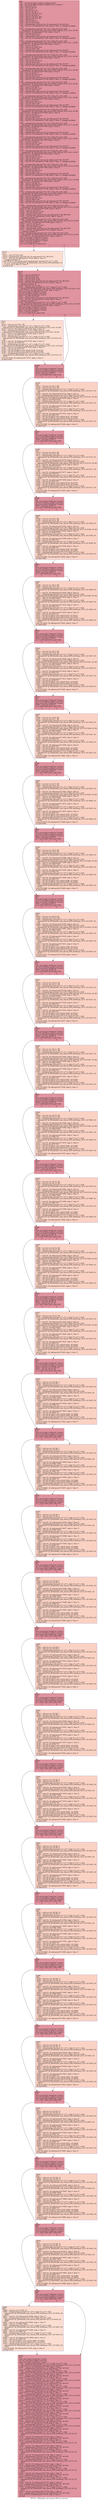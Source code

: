 digraph "CFG for '_Z20needle_cuda_shared_2PiS_iiii' function" {
	label="CFG for '_Z20needle_cuda_shared_2PiS_iiii' function";

	Node0x5bd4020 [shape=record,color="#b70d28ff", style=filled, fillcolor="#b70d2870",label="{%6:\l  %7 = tail call i32 @llvm.amdgcn.workgroup.id.x()\l  %8 = tail call i32 @llvm.amdgcn.workitem.id.x(), !range !4\l  %9 = sub i32 %7, %4\l  %10 = add i32 %9, %5\l  %11 = xor i32 %7, -1\l  %12 = add i32 %11, %5\l  %13 = shl nsw i32 %2, 4\l  %14 = mul nsw i32 %13, %12\l  %15 = shl nsw i32 %10, 4\l  %16 = add nsw i32 %14, %15\l  %17 = add nsw i32 %16, %8\l  %18 = add i32 %17, 1\l  %19 = add i32 %18, %2\l  %20 = sext i32 %19 to i64\l  %21 = getelementptr inbounds i32, i32 addrspace(1)* %0, i64 %20\l  %22 = load i32, i32 addrspace(1)* %21, align 4, !tbaa !5, !amdgpu.noclobber\l... !9\l  %23 = getelementptr inbounds [16 x [16 x i32]], [16 x [16 x i32]]\l... addrspace(3)* @_ZZ20needle_cuda_shared_2PiS_iiiiE3ref, i32 0, i32 0, i32 %8\l  store i32 %22, i32 addrspace(3)* %23, align 4, !tbaa !5\l  %24 = add nsw i32 %19, %2\l  %25 = sext i32 %24 to i64\l  %26 = getelementptr inbounds i32, i32 addrspace(1)* %0, i64 %25\l  %27 = load i32, i32 addrspace(1)* %26, align 4, !tbaa !5, !amdgpu.noclobber\l... !9\l  %28 = getelementptr inbounds [16 x [16 x i32]], [16 x [16 x i32]]\l... addrspace(3)* @_ZZ20needle_cuda_shared_2PiS_iiiiE3ref, i32 0, i32 1, i32 %8\l  store i32 %27, i32 addrspace(3)* %28, align 4, !tbaa !5\l  %29 = shl nsw i32 %2, 1\l  %30 = add nsw i32 %29, %19\l  %31 = sext i32 %30 to i64\l  %32 = getelementptr inbounds i32, i32 addrspace(1)* %0, i64 %31\l  %33 = load i32, i32 addrspace(1)* %32, align 4, !tbaa !5, !amdgpu.noclobber\l... !9\l  %34 = getelementptr inbounds [16 x [16 x i32]], [16 x [16 x i32]]\l... addrspace(3)* @_ZZ20needle_cuda_shared_2PiS_iiiiE3ref, i32 0, i32 2, i32 %8\l  store i32 %33, i32 addrspace(3)* %34, align 4, !tbaa !5\l  %35 = mul nsw i32 %2, 3\l  %36 = add nsw i32 %35, %19\l  %37 = sext i32 %36 to i64\l  %38 = getelementptr inbounds i32, i32 addrspace(1)* %0, i64 %37\l  %39 = load i32, i32 addrspace(1)* %38, align 4, !tbaa !5, !amdgpu.noclobber\l... !9\l  %40 = getelementptr inbounds [16 x [16 x i32]], [16 x [16 x i32]]\l... addrspace(3)* @_ZZ20needle_cuda_shared_2PiS_iiiiE3ref, i32 0, i32 3, i32 %8\l  store i32 %39, i32 addrspace(3)* %40, align 4, !tbaa !5\l  %41 = shl nsw i32 %2, 2\l  %42 = add nsw i32 %41, %19\l  %43 = sext i32 %42 to i64\l  %44 = getelementptr inbounds i32, i32 addrspace(1)* %0, i64 %43\l  %45 = load i32, i32 addrspace(1)* %44, align 4, !tbaa !5, !amdgpu.noclobber\l... !9\l  %46 = getelementptr inbounds [16 x [16 x i32]], [16 x [16 x i32]]\l... addrspace(3)* @_ZZ20needle_cuda_shared_2PiS_iiiiE3ref, i32 0, i32 4, i32 %8\l  store i32 %45, i32 addrspace(3)* %46, align 4, !tbaa !5\l  %47 = mul nsw i32 %2, 5\l  %48 = add nsw i32 %47, %19\l  %49 = sext i32 %48 to i64\l  %50 = getelementptr inbounds i32, i32 addrspace(1)* %0, i64 %49\l  %51 = load i32, i32 addrspace(1)* %50, align 4, !tbaa !5, !amdgpu.noclobber\l... !9\l  %52 = getelementptr inbounds [16 x [16 x i32]], [16 x [16 x i32]]\l... addrspace(3)* @_ZZ20needle_cuda_shared_2PiS_iiiiE3ref, i32 0, i32 5, i32 %8\l  store i32 %51, i32 addrspace(3)* %52, align 4, !tbaa !5\l  %53 = mul nsw i32 %2, 6\l  %54 = add nsw i32 %53, %19\l  %55 = sext i32 %54 to i64\l  %56 = getelementptr inbounds i32, i32 addrspace(1)* %0, i64 %55\l  %57 = load i32, i32 addrspace(1)* %56, align 4, !tbaa !5, !amdgpu.noclobber\l... !9\l  %58 = getelementptr inbounds [16 x [16 x i32]], [16 x [16 x i32]]\l... addrspace(3)* @_ZZ20needle_cuda_shared_2PiS_iiiiE3ref, i32 0, i32 6, i32 %8\l  store i32 %57, i32 addrspace(3)* %58, align 4, !tbaa !5\l  %59 = mul nsw i32 %2, 7\l  %60 = add nsw i32 %59, %19\l  %61 = sext i32 %60 to i64\l  %62 = getelementptr inbounds i32, i32 addrspace(1)* %0, i64 %61\l  %63 = load i32, i32 addrspace(1)* %62, align 4, !tbaa !5, !amdgpu.noclobber\l... !9\l  %64 = getelementptr inbounds [16 x [16 x i32]], [16 x [16 x i32]]\l... addrspace(3)* @_ZZ20needle_cuda_shared_2PiS_iiiiE3ref, i32 0, i32 7, i32 %8\l  store i32 %63, i32 addrspace(3)* %64, align 4, !tbaa !5\l  %65 = shl nsw i32 %2, 3\l  %66 = add nsw i32 %65, %19\l  %67 = sext i32 %66 to i64\l  %68 = getelementptr inbounds i32, i32 addrspace(1)* %0, i64 %67\l  %69 = load i32, i32 addrspace(1)* %68, align 4, !tbaa !5, !amdgpu.noclobber\l... !9\l  %70 = getelementptr inbounds [16 x [16 x i32]], [16 x [16 x i32]]\l... addrspace(3)* @_ZZ20needle_cuda_shared_2PiS_iiiiE3ref, i32 0, i32 8, i32 %8\l  store i32 %69, i32 addrspace(3)* %70, align 4, !tbaa !5\l  %71 = mul nsw i32 %2, 9\l  %72 = add nsw i32 %71, %19\l  %73 = sext i32 %72 to i64\l  %74 = getelementptr inbounds i32, i32 addrspace(1)* %0, i64 %73\l  %75 = load i32, i32 addrspace(1)* %74, align 4, !tbaa !5, !amdgpu.noclobber\l... !9\l  %76 = getelementptr inbounds [16 x [16 x i32]], [16 x [16 x i32]]\l... addrspace(3)* @_ZZ20needle_cuda_shared_2PiS_iiiiE3ref, i32 0, i32 9, i32 %8\l  store i32 %75, i32 addrspace(3)* %76, align 4, !tbaa !5\l  %77 = mul nsw i32 %2, 10\l  %78 = add nsw i32 %77, %19\l  %79 = sext i32 %78 to i64\l  %80 = getelementptr inbounds i32, i32 addrspace(1)* %0, i64 %79\l  %81 = load i32, i32 addrspace(1)* %80, align 4, !tbaa !5, !amdgpu.noclobber\l... !9\l  %82 = getelementptr inbounds [16 x [16 x i32]], [16 x [16 x i32]]\l... addrspace(3)* @_ZZ20needle_cuda_shared_2PiS_iiiiE3ref, i32 0, i32 10, i32 %8\l  store i32 %81, i32 addrspace(3)* %82, align 4, !tbaa !5\l  %83 = mul nsw i32 %2, 11\l  %84 = add nsw i32 %83, %19\l  %85 = sext i32 %84 to i64\l  %86 = getelementptr inbounds i32, i32 addrspace(1)* %0, i64 %85\l  %87 = load i32, i32 addrspace(1)* %86, align 4, !tbaa !5, !amdgpu.noclobber\l... !9\l  %88 = getelementptr inbounds [16 x [16 x i32]], [16 x [16 x i32]]\l... addrspace(3)* @_ZZ20needle_cuda_shared_2PiS_iiiiE3ref, i32 0, i32 11, i32 %8\l  store i32 %87, i32 addrspace(3)* %88, align 4, !tbaa !5\l  %89 = mul nsw i32 %2, 12\l  %90 = add nsw i32 %89, %19\l  %91 = sext i32 %90 to i64\l  %92 = getelementptr inbounds i32, i32 addrspace(1)* %0, i64 %91\l  %93 = load i32, i32 addrspace(1)* %92, align 4, !tbaa !5, !amdgpu.noclobber\l... !9\l  %94 = getelementptr inbounds [16 x [16 x i32]], [16 x [16 x i32]]\l... addrspace(3)* @_ZZ20needle_cuda_shared_2PiS_iiiiE3ref, i32 0, i32 12, i32 %8\l  store i32 %93, i32 addrspace(3)* %94, align 4, !tbaa !5\l  %95 = mul nsw i32 %2, 13\l  %96 = add nsw i32 %95, %19\l  %97 = sext i32 %96 to i64\l  %98 = getelementptr inbounds i32, i32 addrspace(1)* %0, i64 %97\l  %99 = load i32, i32 addrspace(1)* %98, align 4, !tbaa !5, !amdgpu.noclobber\l... !9\l  %100 = getelementptr inbounds [16 x [16 x i32]], [16 x [16 x i32]]\l... addrspace(3)* @_ZZ20needle_cuda_shared_2PiS_iiiiE3ref, i32 0, i32 13, i32 %8\l  store i32 %99, i32 addrspace(3)* %100, align 4, !tbaa !5\l  %101 = mul nsw i32 %2, 14\l  %102 = add nsw i32 %101, %19\l  %103 = sext i32 %102 to i64\l  %104 = getelementptr inbounds i32, i32 addrspace(1)* %0, i64 %103\l  %105 = load i32, i32 addrspace(1)* %104, align 4, !tbaa !5,\l... !amdgpu.noclobber !9\l  %106 = getelementptr inbounds [16 x [16 x i32]], [16 x [16 x i32]]\l... addrspace(3)* @_ZZ20needle_cuda_shared_2PiS_iiiiE3ref, i32 0, i32 14, i32 %8\l  store i32 %105, i32 addrspace(3)* %106, align 4, !tbaa !5\l  %107 = mul nsw i32 %2, 15\l  %108 = add nsw i32 %107, %19\l  %109 = sext i32 %108 to i64\l  %110 = getelementptr inbounds i32, i32 addrspace(1)* %0, i64 %109\l  %111 = load i32, i32 addrspace(1)* %110, align 4, !tbaa !5,\l... !amdgpu.noclobber !9\l  %112 = getelementptr inbounds [16 x [16 x i32]], [16 x [16 x i32]]\l... addrspace(3)* @_ZZ20needle_cuda_shared_2PiS_iiiiE3ref, i32 0, i32 15, i32 %8\l  store i32 %111, i32 addrspace(3)* %112, align 4, !tbaa !5\l  fence syncscope(\"workgroup\") release\l  tail call void @llvm.amdgcn.s.barrier()\l  fence syncscope(\"workgroup\") acquire\l  %113 = icmp eq i32 %8, 0\l  br i1 %113, label %114, label %118\l|{<s0>T|<s1>F}}"];
	Node0x5bd4020:s0 -> Node0x5bdb8e0;
	Node0x5bd4020:s1 -> Node0x5bdb970;
	Node0x5bdb8e0 [shape=record,color="#3d50c3ff", style=filled, fillcolor="#f7b39670",label="{%114:\l114:                                              \l  %115 = sext i32 %16 to i64\l  %116 = getelementptr inbounds i32, i32 addrspace(1)* %1, i64 %115\l  %117 = load i32, i32 addrspace(1)* %116, align 4, !tbaa !5,\l... !amdgpu.noclobber !9\l  store i32 %117, i32 addrspace(3)* getelementptr inbounds ([17 x [17 x i32]],\l... [17 x [17 x i32]] addrspace(3)* @_ZZ20needle_cuda_shared_2PiS_iiiiE4temp, i32\l... 0, i32 0, i32 0), align 16, !tbaa !5\l  br label %118\l}"];
	Node0x5bdb8e0 -> Node0x5bdb970;
	Node0x5bdb970 [shape=record,color="#b70d28ff", style=filled, fillcolor="#b70d2870",label="{%118:\l118:                                              \l  %119 = mul nsw i32 %8, %2\l  %120 = add i32 %119, %2\l  %121 = add i32 %120, %16\l  %122 = sext i32 %121 to i64\l  %123 = getelementptr inbounds i32, i32 addrspace(1)* %1, i64 %122\l  %124 = load i32, i32 addrspace(1)* %123, align 4, !tbaa !5,\l... !amdgpu.noclobber !9\l  %125 = add nuw nsw i32 %8, 1\l  %126 = getelementptr inbounds [17 x [17 x i32]], [17 x [17 x i32]]\l... addrspace(3)* @_ZZ20needle_cuda_shared_2PiS_iiiiE4temp, i32 0, i32 %125, i32 0\l  store i32 %124, i32 addrspace(3)* %126, align 4, !tbaa !5\l  fence syncscope(\"workgroup\") release\l  tail call void @llvm.amdgcn.s.barrier()\l  fence syncscope(\"workgroup\") acquire\l  %127 = sext i32 %18 to i64\l  %128 = getelementptr inbounds i32, i32 addrspace(1)* %1, i64 %127\l  %129 = load i32, i32 addrspace(1)* %128, align 4, !tbaa !5,\l... !amdgpu.noclobber !9\l  %130 = getelementptr inbounds [17 x [17 x i32]], [17 x [17 x i32]]\l... addrspace(3)* @_ZZ20needle_cuda_shared_2PiS_iiiiE4temp, i32 0, i32 0, i32 %125\l  store i32 %129, i32 addrspace(3)* %130, align 4, !tbaa !5\l  fence syncscope(\"workgroup\") release\l  tail call void @llvm.amdgcn.s.barrier()\l  fence syncscope(\"workgroup\") acquire\l  %131 = icmp eq i32 %8, 0\l  br i1 %131, label %132, label %148\l|{<s0>T|<s1>F}}"];
	Node0x5bdb970:s0 -> Node0x5bd92e0;
	Node0x5bdb970:s1 -> Node0x5bdb7a0;
	Node0x5bd92e0 [shape=record,color="#3d50c3ff", style=filled, fillcolor="#f7b39670",label="{%132:\l132:                                              \l  %133 = sub nuw nsw i32 1, %8\l  %134 = getelementptr inbounds [17 x [17 x i32]], [17 x [17 x i32]]\l... addrspace(3)* @_ZZ20needle_cuda_shared_2PiS_iiiiE4temp, i32 0, i32 0, i32 %8\l  %135 = load i32, i32 addrspace(3)* %134, align 4, !tbaa !5\l  %136 = getelementptr inbounds [16 x [16 x i32]], [16 x [16 x i32]]\l... addrspace(3)* @_ZZ20needle_cuda_shared_2PiS_iiiiE3ref, i32 0, i32 0, i32 %8\l  %137 = load i32, i32 addrspace(3)* %136, align 4, !tbaa !5\l  %138 = add nsw i32 %137, %135\l  %139 = getelementptr inbounds [17 x [17 x i32]], [17 x [17 x i32]]\l... addrspace(3)* @_ZZ20needle_cuda_shared_2PiS_iiiiE4temp, i32 0, i32 %133, i32\l... %8\l  %140 = load i32, i32 addrspace(3)* %139, align 4, !tbaa !5\l  %141 = sub nsw i32 %140, %3\l  %142 = getelementptr inbounds [17 x [17 x i32]], [17 x [17 x i32]]\l... addrspace(3)* @_ZZ20needle_cuda_shared_2PiS_iiiiE4temp, i32 0, i32 0, i32 %125\l  %143 = load i32, i32 addrspace(3)* %142, align 4, !tbaa !5\l  %144 = sub nsw i32 %143, %3\l  %145 = tail call i32 @llvm.smax.i32(i32 %138, i32 %141)\l  %146 = tail call i32 @llvm.smax.i32(i32 %145, i32 %144)\l  %147 = getelementptr inbounds [17 x [17 x i32]], [17 x [17 x i32]]\l... addrspace(3)* @_ZZ20needle_cuda_shared_2PiS_iiiiE4temp, i32 0, i32 %133, i32\l... %125\l  store i32 %146, i32 addrspace(3)* %147, align 4, !tbaa !5\l  br label %148\l}"];
	Node0x5bd92e0 -> Node0x5bdb7a0;
	Node0x5bdb7a0 [shape=record,color="#b70d28ff", style=filled, fillcolor="#b70d2870",label="{%148:\l148:                                              \l  fence syncscope(\"workgroup\") release\l  tail call void @llvm.amdgcn.s.barrier()\l  fence syncscope(\"workgroup\") acquire\l  %149 = icmp ugt i32 %8, 1\l  br i1 %149, label %167, label %150\l|{<s0>T|<s1>F}}"];
	Node0x5bdb7a0:s0 -> Node0x5bde080;
	Node0x5bdb7a0:s1 -> Node0x5bde0d0;
	Node0x5bde0d0 [shape=record,color="#3d50c3ff", style=filled, fillcolor="#f4987a70",label="{%150:\l150:                                              \l  %151 = sub nuw nsw i32 1, %8\l  %152 = sub nuw nsw i32 2, %8\l  %153 = getelementptr inbounds [17 x [17 x i32]], [17 x [17 x i32]]\l... addrspace(3)* @_ZZ20needle_cuda_shared_2PiS_iiiiE4temp, i32 0, i32 %151, i32\l... %8\l  %154 = load i32, i32 addrspace(3)* %153, align 4, !tbaa !5\l  %155 = getelementptr inbounds [16 x [16 x i32]], [16 x [16 x i32]]\l... addrspace(3)* @_ZZ20needle_cuda_shared_2PiS_iiiiE3ref, i32 0, i32 %151, i32 %8\l  %156 = load i32, i32 addrspace(3)* %155, align 4, !tbaa !5\l  %157 = add nsw i32 %156, %154\l  %158 = getelementptr inbounds [17 x [17 x i32]], [17 x [17 x i32]]\l... addrspace(3)* @_ZZ20needle_cuda_shared_2PiS_iiiiE4temp, i32 0, i32 %152, i32\l... %8\l  %159 = load i32, i32 addrspace(3)* %158, align 4, !tbaa !5\l  %160 = sub nsw i32 %159, %3\l  %161 = getelementptr inbounds [17 x [17 x i32]], [17 x [17 x i32]]\l... addrspace(3)* @_ZZ20needle_cuda_shared_2PiS_iiiiE4temp, i32 0, i32 %151, i32\l... %125\l  %162 = load i32, i32 addrspace(3)* %161, align 4, !tbaa !5\l  %163 = sub nsw i32 %162, %3\l  %164 = tail call i32 @llvm.smax.i32(i32 %157, i32 %160)\l  %165 = tail call i32 @llvm.smax.i32(i32 %164, i32 %163)\l  %166 = getelementptr inbounds [17 x [17 x i32]], [17 x [17 x i32]]\l... addrspace(3)* @_ZZ20needle_cuda_shared_2PiS_iiiiE4temp, i32 0, i32 %152, i32\l... %125\l  store i32 %165, i32 addrspace(3)* %166, align 4, !tbaa !5\l  br label %167\l}"];
	Node0x5bde0d0 -> Node0x5bde080;
	Node0x5bde080 [shape=record,color="#b70d28ff", style=filled, fillcolor="#b70d2870",label="{%167:\l167:                                              \l  fence syncscope(\"workgroup\") release\l  tail call void @llvm.amdgcn.s.barrier()\l  fence syncscope(\"workgroup\") acquire\l  %168 = icmp ugt i32 %8, 2\l  br i1 %168, label %186, label %169\l|{<s0>T|<s1>F}}"];
	Node0x5bde080:s0 -> Node0x5bdea40;
	Node0x5bde080:s1 -> Node0x5bdea90;
	Node0x5bdea90 [shape=record,color="#3d50c3ff", style=filled, fillcolor="#f4987a70",label="{%169:\l169:                                              \l  %170 = sub nuw nsw i32 2, %8\l  %171 = sub nuw nsw i32 3, %8\l  %172 = getelementptr inbounds [17 x [17 x i32]], [17 x [17 x i32]]\l... addrspace(3)* @_ZZ20needle_cuda_shared_2PiS_iiiiE4temp, i32 0, i32 %170, i32\l... %8\l  %173 = load i32, i32 addrspace(3)* %172, align 4, !tbaa !5\l  %174 = getelementptr inbounds [16 x [16 x i32]], [16 x [16 x i32]]\l... addrspace(3)* @_ZZ20needle_cuda_shared_2PiS_iiiiE3ref, i32 0, i32 %170, i32 %8\l  %175 = load i32, i32 addrspace(3)* %174, align 4, !tbaa !5\l  %176 = add nsw i32 %175, %173\l  %177 = getelementptr inbounds [17 x [17 x i32]], [17 x [17 x i32]]\l... addrspace(3)* @_ZZ20needle_cuda_shared_2PiS_iiiiE4temp, i32 0, i32 %171, i32\l... %8\l  %178 = load i32, i32 addrspace(3)* %177, align 4, !tbaa !5\l  %179 = sub nsw i32 %178, %3\l  %180 = getelementptr inbounds [17 x [17 x i32]], [17 x [17 x i32]]\l... addrspace(3)* @_ZZ20needle_cuda_shared_2PiS_iiiiE4temp, i32 0, i32 %170, i32\l... %125\l  %181 = load i32, i32 addrspace(3)* %180, align 4, !tbaa !5\l  %182 = sub nsw i32 %181, %3\l  %183 = tail call i32 @llvm.smax.i32(i32 %176, i32 %179)\l  %184 = tail call i32 @llvm.smax.i32(i32 %183, i32 %182)\l  %185 = getelementptr inbounds [17 x [17 x i32]], [17 x [17 x i32]]\l... addrspace(3)* @_ZZ20needle_cuda_shared_2PiS_iiiiE4temp, i32 0, i32 %171, i32\l... %125\l  store i32 %184, i32 addrspace(3)* %185, align 4, !tbaa !5\l  br label %186\l}"];
	Node0x5bdea90 -> Node0x5bdea40;
	Node0x5bdea40 [shape=record,color="#b70d28ff", style=filled, fillcolor="#b70d2870",label="{%186:\l186:                                              \l  fence syncscope(\"workgroup\") release\l  tail call void @llvm.amdgcn.s.barrier()\l  fence syncscope(\"workgroup\") acquire\l  %187 = icmp ugt i32 %8, 3\l  br i1 %187, label %205, label %188\l|{<s0>T|<s1>F}}"];
	Node0x5bdea40:s0 -> Node0x5be0f90;
	Node0x5bdea40:s1 -> Node0x5be0fe0;
	Node0x5be0fe0 [shape=record,color="#3d50c3ff", style=filled, fillcolor="#f4987a70",label="{%188:\l188:                                              \l  %189 = sub nuw nsw i32 3, %8\l  %190 = sub nuw nsw i32 4, %8\l  %191 = getelementptr inbounds [17 x [17 x i32]], [17 x [17 x i32]]\l... addrspace(3)* @_ZZ20needle_cuda_shared_2PiS_iiiiE4temp, i32 0, i32 %189, i32\l... %8\l  %192 = load i32, i32 addrspace(3)* %191, align 4, !tbaa !5\l  %193 = getelementptr inbounds [16 x [16 x i32]], [16 x [16 x i32]]\l... addrspace(3)* @_ZZ20needle_cuda_shared_2PiS_iiiiE3ref, i32 0, i32 %189, i32 %8\l  %194 = load i32, i32 addrspace(3)* %193, align 4, !tbaa !5\l  %195 = add nsw i32 %194, %192\l  %196 = getelementptr inbounds [17 x [17 x i32]], [17 x [17 x i32]]\l... addrspace(3)* @_ZZ20needle_cuda_shared_2PiS_iiiiE4temp, i32 0, i32 %190, i32\l... %8\l  %197 = load i32, i32 addrspace(3)* %196, align 4, !tbaa !5\l  %198 = sub nsw i32 %197, %3\l  %199 = getelementptr inbounds [17 x [17 x i32]], [17 x [17 x i32]]\l... addrspace(3)* @_ZZ20needle_cuda_shared_2PiS_iiiiE4temp, i32 0, i32 %189, i32\l... %125\l  %200 = load i32, i32 addrspace(3)* %199, align 4, !tbaa !5\l  %201 = sub nsw i32 %200, %3\l  %202 = tail call i32 @llvm.smax.i32(i32 %195, i32 %198)\l  %203 = tail call i32 @llvm.smax.i32(i32 %202, i32 %201)\l  %204 = getelementptr inbounds [17 x [17 x i32]], [17 x [17 x i32]]\l... addrspace(3)* @_ZZ20needle_cuda_shared_2PiS_iiiiE4temp, i32 0, i32 %190, i32\l... %125\l  store i32 %203, i32 addrspace(3)* %204, align 4, !tbaa !5\l  br label %205\l}"];
	Node0x5be0fe0 -> Node0x5be0f90;
	Node0x5be0f90 [shape=record,color="#b70d28ff", style=filled, fillcolor="#b70d2870",label="{%205:\l205:                                              \l  fence syncscope(\"workgroup\") release\l  tail call void @llvm.amdgcn.s.barrier()\l  fence syncscope(\"workgroup\") acquire\l  %206 = icmp ugt i32 %8, 4\l  br i1 %206, label %224, label %207\l|{<s0>T|<s1>F}}"];
	Node0x5be0f90:s0 -> Node0x5be1ef0;
	Node0x5be0f90:s1 -> Node0x5be1f40;
	Node0x5be1f40 [shape=record,color="#3d50c3ff", style=filled, fillcolor="#f4987a70",label="{%207:\l207:                                              \l  %208 = sub nuw nsw i32 4, %8\l  %209 = sub nuw nsw i32 5, %8\l  %210 = getelementptr inbounds [17 x [17 x i32]], [17 x [17 x i32]]\l... addrspace(3)* @_ZZ20needle_cuda_shared_2PiS_iiiiE4temp, i32 0, i32 %208, i32\l... %8\l  %211 = load i32, i32 addrspace(3)* %210, align 4, !tbaa !5\l  %212 = getelementptr inbounds [16 x [16 x i32]], [16 x [16 x i32]]\l... addrspace(3)* @_ZZ20needle_cuda_shared_2PiS_iiiiE3ref, i32 0, i32 %208, i32 %8\l  %213 = load i32, i32 addrspace(3)* %212, align 4, !tbaa !5\l  %214 = add nsw i32 %213, %211\l  %215 = getelementptr inbounds [17 x [17 x i32]], [17 x [17 x i32]]\l... addrspace(3)* @_ZZ20needle_cuda_shared_2PiS_iiiiE4temp, i32 0, i32 %209, i32\l... %8\l  %216 = load i32, i32 addrspace(3)* %215, align 4, !tbaa !5\l  %217 = sub nsw i32 %216, %3\l  %218 = getelementptr inbounds [17 x [17 x i32]], [17 x [17 x i32]]\l... addrspace(3)* @_ZZ20needle_cuda_shared_2PiS_iiiiE4temp, i32 0, i32 %208, i32\l... %125\l  %219 = load i32, i32 addrspace(3)* %218, align 4, !tbaa !5\l  %220 = sub nsw i32 %219, %3\l  %221 = tail call i32 @llvm.smax.i32(i32 %214, i32 %217)\l  %222 = tail call i32 @llvm.smax.i32(i32 %221, i32 %220)\l  %223 = getelementptr inbounds [17 x [17 x i32]], [17 x [17 x i32]]\l... addrspace(3)* @_ZZ20needle_cuda_shared_2PiS_iiiiE4temp, i32 0, i32 %209, i32\l... %125\l  store i32 %222, i32 addrspace(3)* %223, align 4, !tbaa !5\l  br label %224\l}"];
	Node0x5be1f40 -> Node0x5be1ef0;
	Node0x5be1ef0 [shape=record,color="#b70d28ff", style=filled, fillcolor="#b70d2870",label="{%224:\l224:                                              \l  fence syncscope(\"workgroup\") release\l  tail call void @llvm.amdgcn.s.barrier()\l  fence syncscope(\"workgroup\") acquire\l  %225 = icmp ugt i32 %8, 5\l  br i1 %225, label %243, label %226\l|{<s0>T|<s1>F}}"];
	Node0x5be1ef0:s0 -> Node0x5be2e50;
	Node0x5be1ef0:s1 -> Node0x5be2ea0;
	Node0x5be2ea0 [shape=record,color="#3d50c3ff", style=filled, fillcolor="#f4987a70",label="{%226:\l226:                                              \l  %227 = sub nuw nsw i32 5, %8\l  %228 = sub nuw nsw i32 6, %8\l  %229 = getelementptr inbounds [17 x [17 x i32]], [17 x [17 x i32]]\l... addrspace(3)* @_ZZ20needle_cuda_shared_2PiS_iiiiE4temp, i32 0, i32 %227, i32\l... %8\l  %230 = load i32, i32 addrspace(3)* %229, align 4, !tbaa !5\l  %231 = getelementptr inbounds [16 x [16 x i32]], [16 x [16 x i32]]\l... addrspace(3)* @_ZZ20needle_cuda_shared_2PiS_iiiiE3ref, i32 0, i32 %227, i32 %8\l  %232 = load i32, i32 addrspace(3)* %231, align 4, !tbaa !5\l  %233 = add nsw i32 %232, %230\l  %234 = getelementptr inbounds [17 x [17 x i32]], [17 x [17 x i32]]\l... addrspace(3)* @_ZZ20needle_cuda_shared_2PiS_iiiiE4temp, i32 0, i32 %228, i32\l... %8\l  %235 = load i32, i32 addrspace(3)* %234, align 4, !tbaa !5\l  %236 = sub nsw i32 %235, %3\l  %237 = getelementptr inbounds [17 x [17 x i32]], [17 x [17 x i32]]\l... addrspace(3)* @_ZZ20needle_cuda_shared_2PiS_iiiiE4temp, i32 0, i32 %227, i32\l... %125\l  %238 = load i32, i32 addrspace(3)* %237, align 4, !tbaa !5\l  %239 = sub nsw i32 %238, %3\l  %240 = tail call i32 @llvm.smax.i32(i32 %233, i32 %236)\l  %241 = tail call i32 @llvm.smax.i32(i32 %240, i32 %239)\l  %242 = getelementptr inbounds [17 x [17 x i32]], [17 x [17 x i32]]\l... addrspace(3)* @_ZZ20needle_cuda_shared_2PiS_iiiiE4temp, i32 0, i32 %228, i32\l... %125\l  store i32 %241, i32 addrspace(3)* %242, align 4, !tbaa !5\l  br label %243\l}"];
	Node0x5be2ea0 -> Node0x5be2e50;
	Node0x5be2e50 [shape=record,color="#b70d28ff", style=filled, fillcolor="#b70d2870",label="{%243:\l243:                                              \l  fence syncscope(\"workgroup\") release\l  tail call void @llvm.amdgcn.s.barrier()\l  fence syncscope(\"workgroup\") acquire\l  %244 = icmp ugt i32 %8, 6\l  br i1 %244, label %262, label %245\l|{<s0>T|<s1>F}}"];
	Node0x5be2e50:s0 -> Node0x5be41c0;
	Node0x5be2e50:s1 -> Node0x5be4210;
	Node0x5be4210 [shape=record,color="#3d50c3ff", style=filled, fillcolor="#f4987a70",label="{%245:\l245:                                              \l  %246 = sub nuw nsw i32 6, %8\l  %247 = sub nuw nsw i32 7, %8\l  %248 = getelementptr inbounds [17 x [17 x i32]], [17 x [17 x i32]]\l... addrspace(3)* @_ZZ20needle_cuda_shared_2PiS_iiiiE4temp, i32 0, i32 %246, i32\l... %8\l  %249 = load i32, i32 addrspace(3)* %248, align 4, !tbaa !5\l  %250 = getelementptr inbounds [16 x [16 x i32]], [16 x [16 x i32]]\l... addrspace(3)* @_ZZ20needle_cuda_shared_2PiS_iiiiE3ref, i32 0, i32 %246, i32 %8\l  %251 = load i32, i32 addrspace(3)* %250, align 4, !tbaa !5\l  %252 = add nsw i32 %251, %249\l  %253 = getelementptr inbounds [17 x [17 x i32]], [17 x [17 x i32]]\l... addrspace(3)* @_ZZ20needle_cuda_shared_2PiS_iiiiE4temp, i32 0, i32 %247, i32\l... %8\l  %254 = load i32, i32 addrspace(3)* %253, align 4, !tbaa !5\l  %255 = sub nsw i32 %254, %3\l  %256 = getelementptr inbounds [17 x [17 x i32]], [17 x [17 x i32]]\l... addrspace(3)* @_ZZ20needle_cuda_shared_2PiS_iiiiE4temp, i32 0, i32 %246, i32\l... %125\l  %257 = load i32, i32 addrspace(3)* %256, align 4, !tbaa !5\l  %258 = sub nsw i32 %257, %3\l  %259 = tail call i32 @llvm.smax.i32(i32 %252, i32 %255)\l  %260 = tail call i32 @llvm.smax.i32(i32 %259, i32 %258)\l  %261 = getelementptr inbounds [17 x [17 x i32]], [17 x [17 x i32]]\l... addrspace(3)* @_ZZ20needle_cuda_shared_2PiS_iiiiE4temp, i32 0, i32 %247, i32\l... %125\l  store i32 %260, i32 addrspace(3)* %261, align 4, !tbaa !5\l  br label %262\l}"];
	Node0x5be4210 -> Node0x5be41c0;
	Node0x5be41c0 [shape=record,color="#b70d28ff", style=filled, fillcolor="#b70d2870",label="{%262:\l262:                                              \l  fence syncscope(\"workgroup\") release\l  tail call void @llvm.amdgcn.s.barrier()\l  fence syncscope(\"workgroup\") acquire\l  %263 = icmp ugt i32 %8, 7\l  br i1 %263, label %281, label %264\l|{<s0>T|<s1>F}}"];
	Node0x5be41c0:s0 -> Node0x5bdcee0;
	Node0x5be41c0:s1 -> Node0x5bdcf30;
	Node0x5bdcf30 [shape=record,color="#3d50c3ff", style=filled, fillcolor="#f4987a70",label="{%264:\l264:                                              \l  %265 = sub nuw nsw i32 7, %8\l  %266 = sub nuw nsw i32 8, %8\l  %267 = getelementptr inbounds [17 x [17 x i32]], [17 x [17 x i32]]\l... addrspace(3)* @_ZZ20needle_cuda_shared_2PiS_iiiiE4temp, i32 0, i32 %265, i32\l... %8\l  %268 = load i32, i32 addrspace(3)* %267, align 4, !tbaa !5\l  %269 = getelementptr inbounds [16 x [16 x i32]], [16 x [16 x i32]]\l... addrspace(3)* @_ZZ20needle_cuda_shared_2PiS_iiiiE3ref, i32 0, i32 %265, i32 %8\l  %270 = load i32, i32 addrspace(3)* %269, align 4, !tbaa !5\l  %271 = add nsw i32 %270, %268\l  %272 = getelementptr inbounds [17 x [17 x i32]], [17 x [17 x i32]]\l... addrspace(3)* @_ZZ20needle_cuda_shared_2PiS_iiiiE4temp, i32 0, i32 %266, i32\l... %8\l  %273 = load i32, i32 addrspace(3)* %272, align 4, !tbaa !5\l  %274 = sub nsw i32 %273, %3\l  %275 = getelementptr inbounds [17 x [17 x i32]], [17 x [17 x i32]]\l... addrspace(3)* @_ZZ20needle_cuda_shared_2PiS_iiiiE4temp, i32 0, i32 %265, i32\l... %125\l  %276 = load i32, i32 addrspace(3)* %275, align 4, !tbaa !5\l  %277 = sub nsw i32 %276, %3\l  %278 = tail call i32 @llvm.smax.i32(i32 %271, i32 %274)\l  %279 = tail call i32 @llvm.smax.i32(i32 %278, i32 %277)\l  %280 = getelementptr inbounds [17 x [17 x i32]], [17 x [17 x i32]]\l... addrspace(3)* @_ZZ20needle_cuda_shared_2PiS_iiiiE4temp, i32 0, i32 %266, i32\l... %125\l  store i32 %279, i32 addrspace(3)* %280, align 4, !tbaa !5\l  br label %281\l}"];
	Node0x5bdcf30 -> Node0x5bdcee0;
	Node0x5bdcee0 [shape=record,color="#b70d28ff", style=filled, fillcolor="#b70d2870",label="{%281:\l281:                                              \l  fence syncscope(\"workgroup\") release\l  tail call void @llvm.amdgcn.s.barrier()\l  fence syncscope(\"workgroup\") acquire\l  %282 = icmp ugt i32 %8, 8\l  br i1 %282, label %300, label %283\l|{<s0>T|<s1>F}}"];
	Node0x5bdcee0:s0 -> Node0x5be6890;
	Node0x5bdcee0:s1 -> Node0x5be68e0;
	Node0x5be68e0 [shape=record,color="#3d50c3ff", style=filled, fillcolor="#f4987a70",label="{%283:\l283:                                              \l  %284 = sub nuw nsw i32 8, %8\l  %285 = sub nuw nsw i32 9, %8\l  %286 = getelementptr inbounds [17 x [17 x i32]], [17 x [17 x i32]]\l... addrspace(3)* @_ZZ20needle_cuda_shared_2PiS_iiiiE4temp, i32 0, i32 %284, i32\l... %8\l  %287 = load i32, i32 addrspace(3)* %286, align 4, !tbaa !5\l  %288 = getelementptr inbounds [16 x [16 x i32]], [16 x [16 x i32]]\l... addrspace(3)* @_ZZ20needle_cuda_shared_2PiS_iiiiE3ref, i32 0, i32 %284, i32 %8\l  %289 = load i32, i32 addrspace(3)* %288, align 4, !tbaa !5\l  %290 = add nsw i32 %289, %287\l  %291 = getelementptr inbounds [17 x [17 x i32]], [17 x [17 x i32]]\l... addrspace(3)* @_ZZ20needle_cuda_shared_2PiS_iiiiE4temp, i32 0, i32 %285, i32\l... %8\l  %292 = load i32, i32 addrspace(3)* %291, align 4, !tbaa !5\l  %293 = sub nsw i32 %292, %3\l  %294 = getelementptr inbounds [17 x [17 x i32]], [17 x [17 x i32]]\l... addrspace(3)* @_ZZ20needle_cuda_shared_2PiS_iiiiE4temp, i32 0, i32 %284, i32\l... %125\l  %295 = load i32, i32 addrspace(3)* %294, align 4, !tbaa !5\l  %296 = sub nsw i32 %295, %3\l  %297 = tail call i32 @llvm.smax.i32(i32 %290, i32 %293)\l  %298 = tail call i32 @llvm.smax.i32(i32 %297, i32 %296)\l  %299 = getelementptr inbounds [17 x [17 x i32]], [17 x [17 x i32]]\l... addrspace(3)* @_ZZ20needle_cuda_shared_2PiS_iiiiE4temp, i32 0, i32 %285, i32\l... %125\l  store i32 %298, i32 addrspace(3)* %299, align 4, !tbaa !5\l  br label %300\l}"];
	Node0x5be68e0 -> Node0x5be6890;
	Node0x5be6890 [shape=record,color="#b70d28ff", style=filled, fillcolor="#b70d2870",label="{%300:\l300:                                              \l  fence syncscope(\"workgroup\") release\l  tail call void @llvm.amdgcn.s.barrier()\l  fence syncscope(\"workgroup\") acquire\l  %301 = icmp ugt i32 %8, 9\l  br i1 %301, label %319, label %302\l|{<s0>T|<s1>F}}"];
	Node0x5be6890:s0 -> Node0x5be77f0;
	Node0x5be6890:s1 -> Node0x5be7840;
	Node0x5be7840 [shape=record,color="#3d50c3ff", style=filled, fillcolor="#f4987a70",label="{%302:\l302:                                              \l  %303 = sub nuw nsw i32 9, %8\l  %304 = sub nuw nsw i32 10, %8\l  %305 = getelementptr inbounds [17 x [17 x i32]], [17 x [17 x i32]]\l... addrspace(3)* @_ZZ20needle_cuda_shared_2PiS_iiiiE4temp, i32 0, i32 %303, i32\l... %8\l  %306 = load i32, i32 addrspace(3)* %305, align 4, !tbaa !5\l  %307 = getelementptr inbounds [16 x [16 x i32]], [16 x [16 x i32]]\l... addrspace(3)* @_ZZ20needle_cuda_shared_2PiS_iiiiE3ref, i32 0, i32 %303, i32 %8\l  %308 = load i32, i32 addrspace(3)* %307, align 4, !tbaa !5\l  %309 = add nsw i32 %308, %306\l  %310 = getelementptr inbounds [17 x [17 x i32]], [17 x [17 x i32]]\l... addrspace(3)* @_ZZ20needle_cuda_shared_2PiS_iiiiE4temp, i32 0, i32 %304, i32\l... %8\l  %311 = load i32, i32 addrspace(3)* %310, align 4, !tbaa !5\l  %312 = sub nsw i32 %311, %3\l  %313 = getelementptr inbounds [17 x [17 x i32]], [17 x [17 x i32]]\l... addrspace(3)* @_ZZ20needle_cuda_shared_2PiS_iiiiE4temp, i32 0, i32 %303, i32\l... %125\l  %314 = load i32, i32 addrspace(3)* %313, align 4, !tbaa !5\l  %315 = sub nsw i32 %314, %3\l  %316 = tail call i32 @llvm.smax.i32(i32 %309, i32 %312)\l  %317 = tail call i32 @llvm.smax.i32(i32 %316, i32 %315)\l  %318 = getelementptr inbounds [17 x [17 x i32]], [17 x [17 x i32]]\l... addrspace(3)* @_ZZ20needle_cuda_shared_2PiS_iiiiE4temp, i32 0, i32 %304, i32\l... %125\l  store i32 %317, i32 addrspace(3)* %318, align 4, !tbaa !5\l  br label %319\l}"];
	Node0x5be7840 -> Node0x5be77f0;
	Node0x5be77f0 [shape=record,color="#b70d28ff", style=filled, fillcolor="#b70d2870",label="{%319:\l319:                                              \l  fence syncscope(\"workgroup\") release\l  tail call void @llvm.amdgcn.s.barrier()\l  fence syncscope(\"workgroup\") acquire\l  %320 = icmp ugt i32 %8, 10\l  br i1 %320, label %338, label %321\l|{<s0>T|<s1>F}}"];
	Node0x5be77f0:s0 -> Node0x5be8750;
	Node0x5be77f0:s1 -> Node0x5be87a0;
	Node0x5be87a0 [shape=record,color="#3d50c3ff", style=filled, fillcolor="#f4987a70",label="{%321:\l321:                                              \l  %322 = sub nuw nsw i32 10, %8\l  %323 = sub nuw nsw i32 11, %8\l  %324 = getelementptr inbounds [17 x [17 x i32]], [17 x [17 x i32]]\l... addrspace(3)* @_ZZ20needle_cuda_shared_2PiS_iiiiE4temp, i32 0, i32 %322, i32\l... %8\l  %325 = load i32, i32 addrspace(3)* %324, align 4, !tbaa !5\l  %326 = getelementptr inbounds [16 x [16 x i32]], [16 x [16 x i32]]\l... addrspace(3)* @_ZZ20needle_cuda_shared_2PiS_iiiiE3ref, i32 0, i32 %322, i32 %8\l  %327 = load i32, i32 addrspace(3)* %326, align 4, !tbaa !5\l  %328 = add nsw i32 %327, %325\l  %329 = getelementptr inbounds [17 x [17 x i32]], [17 x [17 x i32]]\l... addrspace(3)* @_ZZ20needle_cuda_shared_2PiS_iiiiE4temp, i32 0, i32 %323, i32\l... %8\l  %330 = load i32, i32 addrspace(3)* %329, align 4, !tbaa !5\l  %331 = sub nsw i32 %330, %3\l  %332 = getelementptr inbounds [17 x [17 x i32]], [17 x [17 x i32]]\l... addrspace(3)* @_ZZ20needle_cuda_shared_2PiS_iiiiE4temp, i32 0, i32 %322, i32\l... %125\l  %333 = load i32, i32 addrspace(3)* %332, align 4, !tbaa !5\l  %334 = sub nsw i32 %333, %3\l  %335 = tail call i32 @llvm.smax.i32(i32 %328, i32 %331)\l  %336 = tail call i32 @llvm.smax.i32(i32 %335, i32 %334)\l  %337 = getelementptr inbounds [17 x [17 x i32]], [17 x [17 x i32]]\l... addrspace(3)* @_ZZ20needle_cuda_shared_2PiS_iiiiE4temp, i32 0, i32 %323, i32\l... %125\l  store i32 %336, i32 addrspace(3)* %337, align 4, !tbaa !5\l  br label %338\l}"];
	Node0x5be87a0 -> Node0x5be8750;
	Node0x5be8750 [shape=record,color="#b70d28ff", style=filled, fillcolor="#b70d2870",label="{%338:\l338:                                              \l  fence syncscope(\"workgroup\") release\l  tail call void @llvm.amdgcn.s.barrier()\l  fence syncscope(\"workgroup\") acquire\l  %339 = icmp ugt i32 %8, 11\l  br i1 %339, label %357, label %340\l|{<s0>T|<s1>F}}"];
	Node0x5be8750:s0 -> Node0x5be96b0;
	Node0x5be8750:s1 -> Node0x5be9700;
	Node0x5be9700 [shape=record,color="#3d50c3ff", style=filled, fillcolor="#f4987a70",label="{%340:\l340:                                              \l  %341 = sub nuw nsw i32 11, %8\l  %342 = sub nuw nsw i32 12, %8\l  %343 = getelementptr inbounds [17 x [17 x i32]], [17 x [17 x i32]]\l... addrspace(3)* @_ZZ20needle_cuda_shared_2PiS_iiiiE4temp, i32 0, i32 %341, i32\l... %8\l  %344 = load i32, i32 addrspace(3)* %343, align 4, !tbaa !5\l  %345 = getelementptr inbounds [16 x [16 x i32]], [16 x [16 x i32]]\l... addrspace(3)* @_ZZ20needle_cuda_shared_2PiS_iiiiE3ref, i32 0, i32 %341, i32 %8\l  %346 = load i32, i32 addrspace(3)* %345, align 4, !tbaa !5\l  %347 = add nsw i32 %346, %344\l  %348 = getelementptr inbounds [17 x [17 x i32]], [17 x [17 x i32]]\l... addrspace(3)* @_ZZ20needle_cuda_shared_2PiS_iiiiE4temp, i32 0, i32 %342, i32\l... %8\l  %349 = load i32, i32 addrspace(3)* %348, align 4, !tbaa !5\l  %350 = sub nsw i32 %349, %3\l  %351 = getelementptr inbounds [17 x [17 x i32]], [17 x [17 x i32]]\l... addrspace(3)* @_ZZ20needle_cuda_shared_2PiS_iiiiE4temp, i32 0, i32 %341, i32\l... %125\l  %352 = load i32, i32 addrspace(3)* %351, align 4, !tbaa !5\l  %353 = sub nsw i32 %352, %3\l  %354 = tail call i32 @llvm.smax.i32(i32 %347, i32 %350)\l  %355 = tail call i32 @llvm.smax.i32(i32 %354, i32 %353)\l  %356 = getelementptr inbounds [17 x [17 x i32]], [17 x [17 x i32]]\l... addrspace(3)* @_ZZ20needle_cuda_shared_2PiS_iiiiE4temp, i32 0, i32 %342, i32\l... %125\l  store i32 %355, i32 addrspace(3)* %356, align 4, !tbaa !5\l  br label %357\l}"];
	Node0x5be9700 -> Node0x5be96b0;
	Node0x5be96b0 [shape=record,color="#b70d28ff", style=filled, fillcolor="#b70d2870",label="{%357:\l357:                                              \l  fence syncscope(\"workgroup\") release\l  tail call void @llvm.amdgcn.s.barrier()\l  fence syncscope(\"workgroup\") acquire\l  %358 = icmp ugt i32 %8, 12\l  br i1 %358, label %376, label %359\l|{<s0>T|<s1>F}}"];
	Node0x5be96b0:s0 -> Node0x5bec5f0;
	Node0x5be96b0:s1 -> Node0x5bec640;
	Node0x5bec640 [shape=record,color="#3d50c3ff", style=filled, fillcolor="#f4987a70",label="{%359:\l359:                                              \l  %360 = sub nuw nsw i32 12, %8\l  %361 = sub nuw nsw i32 13, %8\l  %362 = getelementptr inbounds [17 x [17 x i32]], [17 x [17 x i32]]\l... addrspace(3)* @_ZZ20needle_cuda_shared_2PiS_iiiiE4temp, i32 0, i32 %360, i32\l... %8\l  %363 = load i32, i32 addrspace(3)* %362, align 4, !tbaa !5\l  %364 = getelementptr inbounds [16 x [16 x i32]], [16 x [16 x i32]]\l... addrspace(3)* @_ZZ20needle_cuda_shared_2PiS_iiiiE3ref, i32 0, i32 %360, i32 %8\l  %365 = load i32, i32 addrspace(3)* %364, align 4, !tbaa !5\l  %366 = add nsw i32 %365, %363\l  %367 = getelementptr inbounds [17 x [17 x i32]], [17 x [17 x i32]]\l... addrspace(3)* @_ZZ20needle_cuda_shared_2PiS_iiiiE4temp, i32 0, i32 %361, i32\l... %8\l  %368 = load i32, i32 addrspace(3)* %367, align 4, !tbaa !5\l  %369 = sub nsw i32 %368, %3\l  %370 = getelementptr inbounds [17 x [17 x i32]], [17 x [17 x i32]]\l... addrspace(3)* @_ZZ20needle_cuda_shared_2PiS_iiiiE4temp, i32 0, i32 %360, i32\l... %125\l  %371 = load i32, i32 addrspace(3)* %370, align 4, !tbaa !5\l  %372 = sub nsw i32 %371, %3\l  %373 = tail call i32 @llvm.smax.i32(i32 %366, i32 %369)\l  %374 = tail call i32 @llvm.smax.i32(i32 %373, i32 %372)\l  %375 = getelementptr inbounds [17 x [17 x i32]], [17 x [17 x i32]]\l... addrspace(3)* @_ZZ20needle_cuda_shared_2PiS_iiiiE4temp, i32 0, i32 %361, i32\l... %125\l  store i32 %374, i32 addrspace(3)* %375, align 4, !tbaa !5\l  br label %376\l}"];
	Node0x5bec640 -> Node0x5bec5f0;
	Node0x5bec5f0 [shape=record,color="#b70d28ff", style=filled, fillcolor="#b70d2870",label="{%376:\l376:                                              \l  fence syncscope(\"workgroup\") release\l  tail call void @llvm.amdgcn.s.barrier()\l  fence syncscope(\"workgroup\") acquire\l  %377 = icmp ugt i32 %8, 13\l  br i1 %377, label %395, label %378\l|{<s0>T|<s1>F}}"];
	Node0x5bec5f0:s0 -> Node0x5bed550;
	Node0x5bec5f0:s1 -> Node0x5bed5a0;
	Node0x5bed5a0 [shape=record,color="#3d50c3ff", style=filled, fillcolor="#f4987a70",label="{%378:\l378:                                              \l  %379 = sub nuw nsw i32 13, %8\l  %380 = sub nuw nsw i32 14, %8\l  %381 = getelementptr inbounds [17 x [17 x i32]], [17 x [17 x i32]]\l... addrspace(3)* @_ZZ20needle_cuda_shared_2PiS_iiiiE4temp, i32 0, i32 %379, i32\l... %8\l  %382 = load i32, i32 addrspace(3)* %381, align 4, !tbaa !5\l  %383 = getelementptr inbounds [16 x [16 x i32]], [16 x [16 x i32]]\l... addrspace(3)* @_ZZ20needle_cuda_shared_2PiS_iiiiE3ref, i32 0, i32 %379, i32 %8\l  %384 = load i32, i32 addrspace(3)* %383, align 4, !tbaa !5\l  %385 = add nsw i32 %384, %382\l  %386 = getelementptr inbounds [17 x [17 x i32]], [17 x [17 x i32]]\l... addrspace(3)* @_ZZ20needle_cuda_shared_2PiS_iiiiE4temp, i32 0, i32 %380, i32\l... %8\l  %387 = load i32, i32 addrspace(3)* %386, align 4, !tbaa !5\l  %388 = sub nsw i32 %387, %3\l  %389 = getelementptr inbounds [17 x [17 x i32]], [17 x [17 x i32]]\l... addrspace(3)* @_ZZ20needle_cuda_shared_2PiS_iiiiE4temp, i32 0, i32 %379, i32\l... %125\l  %390 = load i32, i32 addrspace(3)* %389, align 4, !tbaa !5\l  %391 = sub nsw i32 %390, %3\l  %392 = tail call i32 @llvm.smax.i32(i32 %385, i32 %388)\l  %393 = tail call i32 @llvm.smax.i32(i32 %392, i32 %391)\l  %394 = getelementptr inbounds [17 x [17 x i32]], [17 x [17 x i32]]\l... addrspace(3)* @_ZZ20needle_cuda_shared_2PiS_iiiiE4temp, i32 0, i32 %380, i32\l... %125\l  store i32 %393, i32 addrspace(3)* %394, align 4, !tbaa !5\l  br label %395\l}"];
	Node0x5bed5a0 -> Node0x5bed550;
	Node0x5bed550 [shape=record,color="#b70d28ff", style=filled, fillcolor="#b70d2870",label="{%395:\l395:                                              \l  fence syncscope(\"workgroup\") release\l  tail call void @llvm.amdgcn.s.barrier()\l  fence syncscope(\"workgroup\") acquire\l  %396 = icmp ugt i32 %8, 14\l  br i1 %396, label %414, label %397\l|{<s0>T|<s1>F}}"];
	Node0x5bed550:s0 -> Node0x5bee4b0;
	Node0x5bed550:s1 -> Node0x5bee500;
	Node0x5bee500 [shape=record,color="#3d50c3ff", style=filled, fillcolor="#f4987a70",label="{%397:\l397:                                              \l  %398 = sub nuw nsw i32 14, %8\l  %399 = sub nuw nsw i32 15, %8\l  %400 = getelementptr inbounds [17 x [17 x i32]], [17 x [17 x i32]]\l... addrspace(3)* @_ZZ20needle_cuda_shared_2PiS_iiiiE4temp, i32 0, i32 %398, i32\l... %8\l  %401 = load i32, i32 addrspace(3)* %400, align 4, !tbaa !5\l  %402 = getelementptr inbounds [16 x [16 x i32]], [16 x [16 x i32]]\l... addrspace(3)* @_ZZ20needle_cuda_shared_2PiS_iiiiE3ref, i32 0, i32 %398, i32 %8\l  %403 = load i32, i32 addrspace(3)* %402, align 4, !tbaa !5\l  %404 = add nsw i32 %403, %401\l  %405 = getelementptr inbounds [17 x [17 x i32]], [17 x [17 x i32]]\l... addrspace(3)* @_ZZ20needle_cuda_shared_2PiS_iiiiE4temp, i32 0, i32 %399, i32\l... %8\l  %406 = load i32, i32 addrspace(3)* %405, align 4, !tbaa !5\l  %407 = sub nsw i32 %406, %3\l  %408 = getelementptr inbounds [17 x [17 x i32]], [17 x [17 x i32]]\l... addrspace(3)* @_ZZ20needle_cuda_shared_2PiS_iiiiE4temp, i32 0, i32 %398, i32\l... %125\l  %409 = load i32, i32 addrspace(3)* %408, align 4, !tbaa !5\l  %410 = sub nsw i32 %409, %3\l  %411 = tail call i32 @llvm.smax.i32(i32 %404, i32 %407)\l  %412 = tail call i32 @llvm.smax.i32(i32 %411, i32 %410)\l  %413 = getelementptr inbounds [17 x [17 x i32]], [17 x [17 x i32]]\l... addrspace(3)* @_ZZ20needle_cuda_shared_2PiS_iiiiE4temp, i32 0, i32 %399, i32\l... %125\l  store i32 %412, i32 addrspace(3)* %413, align 4, !tbaa !5\l  br label %414\l}"];
	Node0x5bee500 -> Node0x5bee4b0;
	Node0x5bee4b0 [shape=record,color="#b70d28ff", style=filled, fillcolor="#b70d2870",label="{%414:\l414:                                              \l  fence syncscope(\"workgroup\") release\l  tail call void @llvm.amdgcn.s.barrier()\l  fence syncscope(\"workgroup\") acquire\l  %415 = icmp ugt i32 %8, 15\l  %416 = sub nsw i32 15, %8\l  br i1 %415, label %433, label %417\l|{<s0>T|<s1>F}}"];
	Node0x5bee4b0:s0 -> Node0x5bef4a0;
	Node0x5bee4b0:s1 -> Node0x5bef4f0;
	Node0x5bef4f0 [shape=record,color="#3d50c3ff", style=filled, fillcolor="#f4987a70",label="{%417:\l417:                                              \l  %418 = sub nuw nsw i32 16, %8\l  %419 = getelementptr inbounds [17 x [17 x i32]], [17 x [17 x i32]]\l... addrspace(3)* @_ZZ20needle_cuda_shared_2PiS_iiiiE4temp, i32 0, i32 %416, i32\l... %8\l  %420 = load i32, i32 addrspace(3)* %419, align 4, !tbaa !5\l  %421 = getelementptr inbounds [16 x [16 x i32]], [16 x [16 x i32]]\l... addrspace(3)* @_ZZ20needle_cuda_shared_2PiS_iiiiE3ref, i32 0, i32 %416, i32 %8\l  %422 = load i32, i32 addrspace(3)* %421, align 4, !tbaa !5\l  %423 = add nsw i32 %422, %420\l  %424 = getelementptr inbounds [17 x [17 x i32]], [17 x [17 x i32]]\l... addrspace(3)* @_ZZ20needle_cuda_shared_2PiS_iiiiE4temp, i32 0, i32 %418, i32\l... %8\l  %425 = load i32, i32 addrspace(3)* %424, align 4, !tbaa !5\l  %426 = sub nsw i32 %425, %3\l  %427 = getelementptr inbounds [17 x [17 x i32]], [17 x [17 x i32]]\l... addrspace(3)* @_ZZ20needle_cuda_shared_2PiS_iiiiE4temp, i32 0, i32 %416, i32\l... %125\l  %428 = load i32, i32 addrspace(3)* %427, align 4, !tbaa !5\l  %429 = sub nsw i32 %428, %3\l  %430 = tail call i32 @llvm.smax.i32(i32 %423, i32 %426)\l  %431 = tail call i32 @llvm.smax.i32(i32 %430, i32 %429)\l  %432 = getelementptr inbounds [17 x [17 x i32]], [17 x [17 x i32]]\l... addrspace(3)* @_ZZ20needle_cuda_shared_2PiS_iiiiE4temp, i32 0, i32 %418, i32\l... %125\l  store i32 %431, i32 addrspace(3)* %432, align 4, !tbaa !5\l  br label %433\l}"];
	Node0x5bef4f0 -> Node0x5bef4a0;
	Node0x5bef4a0 [shape=record,color="#b70d28ff", style=filled, fillcolor="#b70d2870",label="{%433:\l433:                                              \l  fence syncscope(\"workgroup\") release\l  tail call void @llvm.amdgcn.s.barrier()\l  fence syncscope(\"workgroup\") acquire\l  %434 = add nuw nsw i32 %8, 16\l  %435 = sub nsw i32 16, %8\l  br i1 %396, label %453, label %436\l|{<s0>T|<s1>F}}"];
	Node0x5bef4a0:s0 -> Node0x5bf0430;
	Node0x5bef4a0:s1 -> Node0x5bf0480;
	Node0x5bf0480 [shape=record,color="#3d50c3ff", style=filled, fillcolor="#f4987a70",label="{%436:\l436:                                              \l  %437 = add nuw nsw i32 %8, 2\l  %438 = add nuw nsw i32 %8, 1\l  %439 = getelementptr inbounds [17 x [17 x i32]], [17 x [17 x i32]]\l... addrspace(3)* @_ZZ20needle_cuda_shared_2PiS_iiiiE4temp, i32 0, i32 %416, i32\l... %438\l  %440 = load i32, i32 addrspace(3)* %439, align 4, !tbaa !5\l  %441 = getelementptr inbounds [16 x [16 x i32]], [16 x [16 x i32]]\l... addrspace(3)* @_ZZ20needle_cuda_shared_2PiS_iiiiE3ref, i32 0, i32 %416, i32\l... %438\l  %442 = load i32, i32 addrspace(3)* %441, align 4, !tbaa !5\l  %443 = add nsw i32 %442, %440\l  %444 = getelementptr inbounds [17 x [17 x i32]], [17 x [17 x i32]]\l... addrspace(3)* @_ZZ20needle_cuda_shared_2PiS_iiiiE4temp, i32 0, i32 %435, i32\l... %438\l  %445 = load i32, i32 addrspace(3)* %444, align 4, !tbaa !5\l  %446 = sub nsw i32 %445, %3\l  %447 = getelementptr inbounds [17 x [17 x i32]], [17 x [17 x i32]]\l... addrspace(3)* @_ZZ20needle_cuda_shared_2PiS_iiiiE4temp, i32 0, i32 %416, i32\l... %437\l  %448 = load i32, i32 addrspace(3)* %447, align 4, !tbaa !5\l  %449 = sub nsw i32 %448, %3\l  %450 = tail call i32 @llvm.smax.i32(i32 %443, i32 %446)\l  %451 = tail call i32 @llvm.smax.i32(i32 %450, i32 %449)\l  %452 = getelementptr inbounds [17 x [17 x i32]], [17 x [17 x i32]]\l... addrspace(3)* @_ZZ20needle_cuda_shared_2PiS_iiiiE4temp, i32 0, i32 %435, i32\l... %437\l  store i32 %451, i32 addrspace(3)* %452, align 4, !tbaa !5\l  br label %453\l}"];
	Node0x5bf0480 -> Node0x5bf0430;
	Node0x5bf0430 [shape=record,color="#b70d28ff", style=filled, fillcolor="#b70d2870",label="{%453:\l453:                                              \l  fence syncscope(\"workgroup\") release\l  tail call void @llvm.amdgcn.s.barrier()\l  fence syncscope(\"workgroup\") acquire\l  br i1 %377, label %471, label %454\l|{<s0>T|<s1>F}}"];
	Node0x5bf0430:s0 -> Node0x5bf1300;
	Node0x5bf0430:s1 -> Node0x5bf1350;
	Node0x5bf1350 [shape=record,color="#3d50c3ff", style=filled, fillcolor="#f4987a70",label="{%454:\l454:                                              \l  %455 = add nuw nsw i32 %8, 3\l  %456 = add nuw nsw i32 %8, 2\l  %457 = getelementptr inbounds [17 x [17 x i32]], [17 x [17 x i32]]\l... addrspace(3)* @_ZZ20needle_cuda_shared_2PiS_iiiiE4temp, i32 0, i32 %416, i32\l... %456\l  %458 = load i32, i32 addrspace(3)* %457, align 4, !tbaa !5\l  %459 = getelementptr inbounds [16 x [16 x i32]], [16 x [16 x i32]]\l... addrspace(3)* @_ZZ20needle_cuda_shared_2PiS_iiiiE3ref, i32 0, i32 %416, i32\l... %456\l  %460 = load i32, i32 addrspace(3)* %459, align 4, !tbaa !5\l  %461 = add nsw i32 %460, %458\l  %462 = getelementptr inbounds [17 x [17 x i32]], [17 x [17 x i32]]\l... addrspace(3)* @_ZZ20needle_cuda_shared_2PiS_iiiiE4temp, i32 0, i32 %435, i32\l... %456\l  %463 = load i32, i32 addrspace(3)* %462, align 4, !tbaa !5\l  %464 = sub nsw i32 %463, %3\l  %465 = getelementptr inbounds [17 x [17 x i32]], [17 x [17 x i32]]\l... addrspace(3)* @_ZZ20needle_cuda_shared_2PiS_iiiiE4temp, i32 0, i32 %416, i32\l... %455\l  %466 = load i32, i32 addrspace(3)* %465, align 4, !tbaa !5\l  %467 = sub nsw i32 %466, %3\l  %468 = tail call i32 @llvm.smax.i32(i32 %461, i32 %464)\l  %469 = tail call i32 @llvm.smax.i32(i32 %468, i32 %467)\l  %470 = getelementptr inbounds [17 x [17 x i32]], [17 x [17 x i32]]\l... addrspace(3)* @_ZZ20needle_cuda_shared_2PiS_iiiiE4temp, i32 0, i32 %435, i32\l... %455\l  store i32 %469, i32 addrspace(3)* %470, align 4, !tbaa !5\l  br label %471\l}"];
	Node0x5bf1350 -> Node0x5bf1300;
	Node0x5bf1300 [shape=record,color="#b70d28ff", style=filled, fillcolor="#b70d2870",label="{%471:\l471:                                              \l  fence syncscope(\"workgroup\") release\l  tail call void @llvm.amdgcn.s.barrier()\l  fence syncscope(\"workgroup\") acquire\l  br i1 %358, label %489, label %472\l|{<s0>T|<s1>F}}"];
	Node0x5bf1300:s0 -> Node0x5bf21d0;
	Node0x5bf1300:s1 -> Node0x5bf2220;
	Node0x5bf2220 [shape=record,color="#3d50c3ff", style=filled, fillcolor="#f4987a70",label="{%472:\l472:                                              \l  %473 = add nuw nsw i32 %8, 4\l  %474 = add nuw nsw i32 %8, 3\l  %475 = getelementptr inbounds [17 x [17 x i32]], [17 x [17 x i32]]\l... addrspace(3)* @_ZZ20needle_cuda_shared_2PiS_iiiiE4temp, i32 0, i32 %416, i32\l... %474\l  %476 = load i32, i32 addrspace(3)* %475, align 4, !tbaa !5\l  %477 = getelementptr inbounds [16 x [16 x i32]], [16 x [16 x i32]]\l... addrspace(3)* @_ZZ20needle_cuda_shared_2PiS_iiiiE3ref, i32 0, i32 %416, i32\l... %474\l  %478 = load i32, i32 addrspace(3)* %477, align 4, !tbaa !5\l  %479 = add nsw i32 %478, %476\l  %480 = getelementptr inbounds [17 x [17 x i32]], [17 x [17 x i32]]\l... addrspace(3)* @_ZZ20needle_cuda_shared_2PiS_iiiiE4temp, i32 0, i32 %435, i32\l... %474\l  %481 = load i32, i32 addrspace(3)* %480, align 4, !tbaa !5\l  %482 = sub nsw i32 %481, %3\l  %483 = getelementptr inbounds [17 x [17 x i32]], [17 x [17 x i32]]\l... addrspace(3)* @_ZZ20needle_cuda_shared_2PiS_iiiiE4temp, i32 0, i32 %416, i32\l... %473\l  %484 = load i32, i32 addrspace(3)* %483, align 4, !tbaa !5\l  %485 = sub nsw i32 %484, %3\l  %486 = tail call i32 @llvm.smax.i32(i32 %479, i32 %482)\l  %487 = tail call i32 @llvm.smax.i32(i32 %486, i32 %485)\l  %488 = getelementptr inbounds [17 x [17 x i32]], [17 x [17 x i32]]\l... addrspace(3)* @_ZZ20needle_cuda_shared_2PiS_iiiiE4temp, i32 0, i32 %435, i32\l... %473\l  store i32 %487, i32 addrspace(3)* %488, align 4, !tbaa !5\l  br label %489\l}"];
	Node0x5bf2220 -> Node0x5bf21d0;
	Node0x5bf21d0 [shape=record,color="#b70d28ff", style=filled, fillcolor="#b70d2870",label="{%489:\l489:                                              \l  fence syncscope(\"workgroup\") release\l  tail call void @llvm.amdgcn.s.barrier()\l  fence syncscope(\"workgroup\") acquire\l  br i1 %339, label %507, label %490\l|{<s0>T|<s1>F}}"];
	Node0x5bf21d0:s0 -> Node0x5bf34b0;
	Node0x5bf21d0:s1 -> Node0x5bf3500;
	Node0x5bf3500 [shape=record,color="#3d50c3ff", style=filled, fillcolor="#f4987a70",label="{%490:\l490:                                              \l  %491 = add nuw nsw i32 %8, 5\l  %492 = add nuw nsw i32 %8, 4\l  %493 = getelementptr inbounds [17 x [17 x i32]], [17 x [17 x i32]]\l... addrspace(3)* @_ZZ20needle_cuda_shared_2PiS_iiiiE4temp, i32 0, i32 %416, i32\l... %492\l  %494 = load i32, i32 addrspace(3)* %493, align 4, !tbaa !5\l  %495 = getelementptr inbounds [16 x [16 x i32]], [16 x [16 x i32]]\l... addrspace(3)* @_ZZ20needle_cuda_shared_2PiS_iiiiE3ref, i32 0, i32 %416, i32\l... %492\l  %496 = load i32, i32 addrspace(3)* %495, align 4, !tbaa !5\l  %497 = add nsw i32 %496, %494\l  %498 = getelementptr inbounds [17 x [17 x i32]], [17 x [17 x i32]]\l... addrspace(3)* @_ZZ20needle_cuda_shared_2PiS_iiiiE4temp, i32 0, i32 %435, i32\l... %492\l  %499 = load i32, i32 addrspace(3)* %498, align 4, !tbaa !5\l  %500 = sub nsw i32 %499, %3\l  %501 = getelementptr inbounds [17 x [17 x i32]], [17 x [17 x i32]]\l... addrspace(3)* @_ZZ20needle_cuda_shared_2PiS_iiiiE4temp, i32 0, i32 %416, i32\l... %491\l  %502 = load i32, i32 addrspace(3)* %501, align 4, !tbaa !5\l  %503 = sub nsw i32 %502, %3\l  %504 = tail call i32 @llvm.smax.i32(i32 %497, i32 %500)\l  %505 = tail call i32 @llvm.smax.i32(i32 %504, i32 %503)\l  %506 = getelementptr inbounds [17 x [17 x i32]], [17 x [17 x i32]]\l... addrspace(3)* @_ZZ20needle_cuda_shared_2PiS_iiiiE4temp, i32 0, i32 %435, i32\l... %491\l  store i32 %505, i32 addrspace(3)* %506, align 4, !tbaa !5\l  br label %507\l}"];
	Node0x5bf3500 -> Node0x5bf34b0;
	Node0x5bf34b0 [shape=record,color="#b70d28ff", style=filled, fillcolor="#b70d2870",label="{%507:\l507:                                              \l  fence syncscope(\"workgroup\") release\l  tail call void @llvm.amdgcn.s.barrier()\l  fence syncscope(\"workgroup\") acquire\l  br i1 %320, label %525, label %508\l|{<s0>T|<s1>F}}"];
	Node0x5bf34b0:s0 -> Node0x5bf4380;
	Node0x5bf34b0:s1 -> Node0x5bf43d0;
	Node0x5bf43d0 [shape=record,color="#3d50c3ff", style=filled, fillcolor="#f4987a70",label="{%508:\l508:                                              \l  %509 = add nuw nsw i32 %8, 6\l  %510 = add nuw nsw i32 %8, 5\l  %511 = getelementptr inbounds [17 x [17 x i32]], [17 x [17 x i32]]\l... addrspace(3)* @_ZZ20needle_cuda_shared_2PiS_iiiiE4temp, i32 0, i32 %416, i32\l... %510\l  %512 = load i32, i32 addrspace(3)* %511, align 4, !tbaa !5\l  %513 = getelementptr inbounds [16 x [16 x i32]], [16 x [16 x i32]]\l... addrspace(3)* @_ZZ20needle_cuda_shared_2PiS_iiiiE3ref, i32 0, i32 %416, i32\l... %510\l  %514 = load i32, i32 addrspace(3)* %513, align 4, !tbaa !5\l  %515 = add nsw i32 %514, %512\l  %516 = getelementptr inbounds [17 x [17 x i32]], [17 x [17 x i32]]\l... addrspace(3)* @_ZZ20needle_cuda_shared_2PiS_iiiiE4temp, i32 0, i32 %435, i32\l... %510\l  %517 = load i32, i32 addrspace(3)* %516, align 4, !tbaa !5\l  %518 = sub nsw i32 %517, %3\l  %519 = getelementptr inbounds [17 x [17 x i32]], [17 x [17 x i32]]\l... addrspace(3)* @_ZZ20needle_cuda_shared_2PiS_iiiiE4temp, i32 0, i32 %416, i32\l... %509\l  %520 = load i32, i32 addrspace(3)* %519, align 4, !tbaa !5\l  %521 = sub nsw i32 %520, %3\l  %522 = tail call i32 @llvm.smax.i32(i32 %515, i32 %518)\l  %523 = tail call i32 @llvm.smax.i32(i32 %522, i32 %521)\l  %524 = getelementptr inbounds [17 x [17 x i32]], [17 x [17 x i32]]\l... addrspace(3)* @_ZZ20needle_cuda_shared_2PiS_iiiiE4temp, i32 0, i32 %435, i32\l... %509\l  store i32 %523, i32 addrspace(3)* %524, align 4, !tbaa !5\l  br label %525\l}"];
	Node0x5bf43d0 -> Node0x5bf4380;
	Node0x5bf4380 [shape=record,color="#b70d28ff", style=filled, fillcolor="#b70d2870",label="{%525:\l525:                                              \l  fence syncscope(\"workgroup\") release\l  tail call void @llvm.amdgcn.s.barrier()\l  fence syncscope(\"workgroup\") acquire\l  br i1 %301, label %543, label %526\l|{<s0>T|<s1>F}}"];
	Node0x5bf4380:s0 -> Node0x5be5530;
	Node0x5bf4380:s1 -> Node0x5be5580;
	Node0x5be5580 [shape=record,color="#3d50c3ff", style=filled, fillcolor="#f4987a70",label="{%526:\l526:                                              \l  %527 = add nuw nsw i32 %8, 7\l  %528 = add nuw nsw i32 %8, 6\l  %529 = getelementptr inbounds [17 x [17 x i32]], [17 x [17 x i32]]\l... addrspace(3)* @_ZZ20needle_cuda_shared_2PiS_iiiiE4temp, i32 0, i32 %416, i32\l... %528\l  %530 = load i32, i32 addrspace(3)* %529, align 4, !tbaa !5\l  %531 = getelementptr inbounds [16 x [16 x i32]], [16 x [16 x i32]]\l... addrspace(3)* @_ZZ20needle_cuda_shared_2PiS_iiiiE3ref, i32 0, i32 %416, i32\l... %528\l  %532 = load i32, i32 addrspace(3)* %531, align 4, !tbaa !5\l  %533 = add nsw i32 %532, %530\l  %534 = getelementptr inbounds [17 x [17 x i32]], [17 x [17 x i32]]\l... addrspace(3)* @_ZZ20needle_cuda_shared_2PiS_iiiiE4temp, i32 0, i32 %435, i32\l... %528\l  %535 = load i32, i32 addrspace(3)* %534, align 4, !tbaa !5\l  %536 = sub nsw i32 %535, %3\l  %537 = getelementptr inbounds [17 x [17 x i32]], [17 x [17 x i32]]\l... addrspace(3)* @_ZZ20needle_cuda_shared_2PiS_iiiiE4temp, i32 0, i32 %416, i32\l... %527\l  %538 = load i32, i32 addrspace(3)* %537, align 4, !tbaa !5\l  %539 = sub nsw i32 %538, %3\l  %540 = tail call i32 @llvm.smax.i32(i32 %533, i32 %536)\l  %541 = tail call i32 @llvm.smax.i32(i32 %540, i32 %539)\l  %542 = getelementptr inbounds [17 x [17 x i32]], [17 x [17 x i32]]\l... addrspace(3)* @_ZZ20needle_cuda_shared_2PiS_iiiiE4temp, i32 0, i32 %435, i32\l... %527\l  store i32 %541, i32 addrspace(3)* %542, align 4, !tbaa !5\l  br label %543\l}"];
	Node0x5be5580 -> Node0x5be5530;
	Node0x5be5530 [shape=record,color="#b70d28ff", style=filled, fillcolor="#b70d2870",label="{%543:\l543:                                              \l  fence syncscope(\"workgroup\") release\l  tail call void @llvm.amdgcn.s.barrier()\l  fence syncscope(\"workgroup\") acquire\l  br i1 %282, label %561, label %544\l|{<s0>T|<s1>F}}"];
	Node0x5be5530:s0 -> Node0x5bf7130;
	Node0x5be5530:s1 -> Node0x5bf7180;
	Node0x5bf7180 [shape=record,color="#3d50c3ff", style=filled, fillcolor="#f4987a70",label="{%544:\l544:                                              \l  %545 = add nuw nsw i32 %8, 8\l  %546 = add nuw nsw i32 %8, 7\l  %547 = getelementptr inbounds [17 x [17 x i32]], [17 x [17 x i32]]\l... addrspace(3)* @_ZZ20needle_cuda_shared_2PiS_iiiiE4temp, i32 0, i32 %416, i32\l... %546\l  %548 = load i32, i32 addrspace(3)* %547, align 4, !tbaa !5\l  %549 = getelementptr inbounds [16 x [16 x i32]], [16 x [16 x i32]]\l... addrspace(3)* @_ZZ20needle_cuda_shared_2PiS_iiiiE3ref, i32 0, i32 %416, i32\l... %546\l  %550 = load i32, i32 addrspace(3)* %549, align 4, !tbaa !5\l  %551 = add nsw i32 %550, %548\l  %552 = getelementptr inbounds [17 x [17 x i32]], [17 x [17 x i32]]\l... addrspace(3)* @_ZZ20needle_cuda_shared_2PiS_iiiiE4temp, i32 0, i32 %435, i32\l... %546\l  %553 = load i32, i32 addrspace(3)* %552, align 4, !tbaa !5\l  %554 = sub nsw i32 %553, %3\l  %555 = getelementptr inbounds [17 x [17 x i32]], [17 x [17 x i32]]\l... addrspace(3)* @_ZZ20needle_cuda_shared_2PiS_iiiiE4temp, i32 0, i32 %416, i32\l... %545\l  %556 = load i32, i32 addrspace(3)* %555, align 4, !tbaa !5\l  %557 = sub nsw i32 %556, %3\l  %558 = tail call i32 @llvm.smax.i32(i32 %551, i32 %554)\l  %559 = tail call i32 @llvm.smax.i32(i32 %558, i32 %557)\l  %560 = getelementptr inbounds [17 x [17 x i32]], [17 x [17 x i32]]\l... addrspace(3)* @_ZZ20needle_cuda_shared_2PiS_iiiiE4temp, i32 0, i32 %435, i32\l... %545\l  store i32 %559, i32 addrspace(3)* %560, align 4, !tbaa !5\l  br label %561\l}"];
	Node0x5bf7180 -> Node0x5bf7130;
	Node0x5bf7130 [shape=record,color="#b70d28ff", style=filled, fillcolor="#b70d2870",label="{%561:\l561:                                              \l  fence syncscope(\"workgroup\") release\l  tail call void @llvm.amdgcn.s.barrier()\l  fence syncscope(\"workgroup\") acquire\l  br i1 %263, label %579, label %562\l|{<s0>T|<s1>F}}"];
	Node0x5bf7130:s0 -> Node0x5bf8000;
	Node0x5bf7130:s1 -> Node0x5bf8050;
	Node0x5bf8050 [shape=record,color="#3d50c3ff", style=filled, fillcolor="#f4987a70",label="{%562:\l562:                                              \l  %563 = add nuw nsw i32 %8, 9\l  %564 = add nuw nsw i32 %8, 8\l  %565 = getelementptr inbounds [17 x [17 x i32]], [17 x [17 x i32]]\l... addrspace(3)* @_ZZ20needle_cuda_shared_2PiS_iiiiE4temp, i32 0, i32 %416, i32\l... %564\l  %566 = load i32, i32 addrspace(3)* %565, align 4, !tbaa !5\l  %567 = getelementptr inbounds [16 x [16 x i32]], [16 x [16 x i32]]\l... addrspace(3)* @_ZZ20needle_cuda_shared_2PiS_iiiiE3ref, i32 0, i32 %416, i32\l... %564\l  %568 = load i32, i32 addrspace(3)* %567, align 4, !tbaa !5\l  %569 = add nsw i32 %568, %566\l  %570 = getelementptr inbounds [17 x [17 x i32]], [17 x [17 x i32]]\l... addrspace(3)* @_ZZ20needle_cuda_shared_2PiS_iiiiE4temp, i32 0, i32 %435, i32\l... %564\l  %571 = load i32, i32 addrspace(3)* %570, align 4, !tbaa !5\l  %572 = sub nsw i32 %571, %3\l  %573 = getelementptr inbounds [17 x [17 x i32]], [17 x [17 x i32]]\l... addrspace(3)* @_ZZ20needle_cuda_shared_2PiS_iiiiE4temp, i32 0, i32 %416, i32\l... %563\l  %574 = load i32, i32 addrspace(3)* %573, align 4, !tbaa !5\l  %575 = sub nsw i32 %574, %3\l  %576 = tail call i32 @llvm.smax.i32(i32 %569, i32 %572)\l  %577 = tail call i32 @llvm.smax.i32(i32 %576, i32 %575)\l  %578 = getelementptr inbounds [17 x [17 x i32]], [17 x [17 x i32]]\l... addrspace(3)* @_ZZ20needle_cuda_shared_2PiS_iiiiE4temp, i32 0, i32 %435, i32\l... %563\l  store i32 %577, i32 addrspace(3)* %578, align 4, !tbaa !5\l  br label %579\l}"];
	Node0x5bf8050 -> Node0x5bf8000;
	Node0x5bf8000 [shape=record,color="#b70d28ff", style=filled, fillcolor="#b70d2870",label="{%579:\l579:                                              \l  fence syncscope(\"workgroup\") release\l  tail call void @llvm.amdgcn.s.barrier()\l  fence syncscope(\"workgroup\") acquire\l  br i1 %244, label %597, label %580\l|{<s0>T|<s1>F}}"];
	Node0x5bf8000:s0 -> Node0x5bf8ed0;
	Node0x5bf8000:s1 -> Node0x5bf8f20;
	Node0x5bf8f20 [shape=record,color="#3d50c3ff", style=filled, fillcolor="#f4987a70",label="{%580:\l580:                                              \l  %581 = add nuw nsw i32 %8, 10\l  %582 = add nuw nsw i32 %8, 9\l  %583 = getelementptr inbounds [17 x [17 x i32]], [17 x [17 x i32]]\l... addrspace(3)* @_ZZ20needle_cuda_shared_2PiS_iiiiE4temp, i32 0, i32 %416, i32\l... %582\l  %584 = load i32, i32 addrspace(3)* %583, align 4, !tbaa !5\l  %585 = getelementptr inbounds [16 x [16 x i32]], [16 x [16 x i32]]\l... addrspace(3)* @_ZZ20needle_cuda_shared_2PiS_iiiiE3ref, i32 0, i32 %416, i32\l... %582\l  %586 = load i32, i32 addrspace(3)* %585, align 4, !tbaa !5\l  %587 = add nsw i32 %586, %584\l  %588 = getelementptr inbounds [17 x [17 x i32]], [17 x [17 x i32]]\l... addrspace(3)* @_ZZ20needle_cuda_shared_2PiS_iiiiE4temp, i32 0, i32 %435, i32\l... %582\l  %589 = load i32, i32 addrspace(3)* %588, align 4, !tbaa !5\l  %590 = sub nsw i32 %589, %3\l  %591 = getelementptr inbounds [17 x [17 x i32]], [17 x [17 x i32]]\l... addrspace(3)* @_ZZ20needle_cuda_shared_2PiS_iiiiE4temp, i32 0, i32 %416, i32\l... %581\l  %592 = load i32, i32 addrspace(3)* %591, align 4, !tbaa !5\l  %593 = sub nsw i32 %592, %3\l  %594 = tail call i32 @llvm.smax.i32(i32 %587, i32 %590)\l  %595 = tail call i32 @llvm.smax.i32(i32 %594, i32 %593)\l  %596 = getelementptr inbounds [17 x [17 x i32]], [17 x [17 x i32]]\l... addrspace(3)* @_ZZ20needle_cuda_shared_2PiS_iiiiE4temp, i32 0, i32 %435, i32\l... %581\l  store i32 %595, i32 addrspace(3)* %596, align 4, !tbaa !5\l  br label %597\l}"];
	Node0x5bf8f20 -> Node0x5bf8ed0;
	Node0x5bf8ed0 [shape=record,color="#b70d28ff", style=filled, fillcolor="#b70d2870",label="{%597:\l597:                                              \l  fence syncscope(\"workgroup\") release\l  tail call void @llvm.amdgcn.s.barrier()\l  fence syncscope(\"workgroup\") acquire\l  br i1 %225, label %615, label %598\l|{<s0>T|<s1>F}}"];
	Node0x5bf8ed0:s0 -> Node0x5bf9da0;
	Node0x5bf8ed0:s1 -> Node0x5bf9df0;
	Node0x5bf9df0 [shape=record,color="#3d50c3ff", style=filled, fillcolor="#f4987a70",label="{%598:\l598:                                              \l  %599 = add nuw nsw i32 %8, 11\l  %600 = add nuw nsw i32 %8, 10\l  %601 = getelementptr inbounds [17 x [17 x i32]], [17 x [17 x i32]]\l... addrspace(3)* @_ZZ20needle_cuda_shared_2PiS_iiiiE4temp, i32 0, i32 %416, i32\l... %600\l  %602 = load i32, i32 addrspace(3)* %601, align 4, !tbaa !5\l  %603 = getelementptr inbounds [16 x [16 x i32]], [16 x [16 x i32]]\l... addrspace(3)* @_ZZ20needle_cuda_shared_2PiS_iiiiE3ref, i32 0, i32 %416, i32\l... %600\l  %604 = load i32, i32 addrspace(3)* %603, align 4, !tbaa !5\l  %605 = add nsw i32 %604, %602\l  %606 = getelementptr inbounds [17 x [17 x i32]], [17 x [17 x i32]]\l... addrspace(3)* @_ZZ20needle_cuda_shared_2PiS_iiiiE4temp, i32 0, i32 %435, i32\l... %600\l  %607 = load i32, i32 addrspace(3)* %606, align 4, !tbaa !5\l  %608 = sub nsw i32 %607, %3\l  %609 = getelementptr inbounds [17 x [17 x i32]], [17 x [17 x i32]]\l... addrspace(3)* @_ZZ20needle_cuda_shared_2PiS_iiiiE4temp, i32 0, i32 %416, i32\l... %599\l  %610 = load i32, i32 addrspace(3)* %609, align 4, !tbaa !5\l  %611 = sub nsw i32 %610, %3\l  %612 = tail call i32 @llvm.smax.i32(i32 %605, i32 %608)\l  %613 = tail call i32 @llvm.smax.i32(i32 %612, i32 %611)\l  %614 = getelementptr inbounds [17 x [17 x i32]], [17 x [17 x i32]]\l... addrspace(3)* @_ZZ20needle_cuda_shared_2PiS_iiiiE4temp, i32 0, i32 %435, i32\l... %599\l  store i32 %613, i32 addrspace(3)* %614, align 4, !tbaa !5\l  br label %615\l}"];
	Node0x5bf9df0 -> Node0x5bf9da0;
	Node0x5bf9da0 [shape=record,color="#b70d28ff", style=filled, fillcolor="#b70d2870",label="{%615:\l615:                                              \l  fence syncscope(\"workgroup\") release\l  tail call void @llvm.amdgcn.s.barrier()\l  fence syncscope(\"workgroup\") acquire\l  br i1 %206, label %633, label %616\l|{<s0>T|<s1>F}}"];
	Node0x5bf9da0:s0 -> Node0x5bfac70;
	Node0x5bf9da0:s1 -> Node0x5bfacc0;
	Node0x5bfacc0 [shape=record,color="#3d50c3ff", style=filled, fillcolor="#f4987a70",label="{%616:\l616:                                              \l  %617 = add nuw nsw i32 %8, 12\l  %618 = add nuw nsw i32 %8, 11\l  %619 = getelementptr inbounds [17 x [17 x i32]], [17 x [17 x i32]]\l... addrspace(3)* @_ZZ20needle_cuda_shared_2PiS_iiiiE4temp, i32 0, i32 %416, i32\l... %618\l  %620 = load i32, i32 addrspace(3)* %619, align 4, !tbaa !5\l  %621 = getelementptr inbounds [16 x [16 x i32]], [16 x [16 x i32]]\l... addrspace(3)* @_ZZ20needle_cuda_shared_2PiS_iiiiE3ref, i32 0, i32 %416, i32\l... %618\l  %622 = load i32, i32 addrspace(3)* %621, align 4, !tbaa !5\l  %623 = add nsw i32 %622, %620\l  %624 = getelementptr inbounds [17 x [17 x i32]], [17 x [17 x i32]]\l... addrspace(3)* @_ZZ20needle_cuda_shared_2PiS_iiiiE4temp, i32 0, i32 %435, i32\l... %618\l  %625 = load i32, i32 addrspace(3)* %624, align 4, !tbaa !5\l  %626 = sub nsw i32 %625, %3\l  %627 = getelementptr inbounds [17 x [17 x i32]], [17 x [17 x i32]]\l... addrspace(3)* @_ZZ20needle_cuda_shared_2PiS_iiiiE4temp, i32 0, i32 %416, i32\l... %617\l  %628 = load i32, i32 addrspace(3)* %627, align 4, !tbaa !5\l  %629 = sub nsw i32 %628, %3\l  %630 = tail call i32 @llvm.smax.i32(i32 %623, i32 %626)\l  %631 = tail call i32 @llvm.smax.i32(i32 %630, i32 %629)\l  %632 = getelementptr inbounds [17 x [17 x i32]], [17 x [17 x i32]]\l... addrspace(3)* @_ZZ20needle_cuda_shared_2PiS_iiiiE4temp, i32 0, i32 %435, i32\l... %617\l  store i32 %631, i32 addrspace(3)* %632, align 4, !tbaa !5\l  br label %633\l}"];
	Node0x5bfacc0 -> Node0x5bfac70;
	Node0x5bfac70 [shape=record,color="#b70d28ff", style=filled, fillcolor="#b70d2870",label="{%633:\l633:                                              \l  fence syncscope(\"workgroup\") release\l  tail call void @llvm.amdgcn.s.barrier()\l  fence syncscope(\"workgroup\") acquire\l  br i1 %187, label %651, label %634\l|{<s0>T|<s1>F}}"];
	Node0x5bfac70:s0 -> Node0x5bfbb40;
	Node0x5bfac70:s1 -> Node0x5bfbb90;
	Node0x5bfbb90 [shape=record,color="#3d50c3ff", style=filled, fillcolor="#f4987a70",label="{%634:\l634:                                              \l  %635 = add nuw nsw i32 %8, 13\l  %636 = add nuw nsw i32 %8, 12\l  %637 = getelementptr inbounds [17 x [17 x i32]], [17 x [17 x i32]]\l... addrspace(3)* @_ZZ20needle_cuda_shared_2PiS_iiiiE4temp, i32 0, i32 %416, i32\l... %636\l  %638 = load i32, i32 addrspace(3)* %637, align 4, !tbaa !5\l  %639 = getelementptr inbounds [16 x [16 x i32]], [16 x [16 x i32]]\l... addrspace(3)* @_ZZ20needle_cuda_shared_2PiS_iiiiE3ref, i32 0, i32 %416, i32\l... %636\l  %640 = load i32, i32 addrspace(3)* %639, align 4, !tbaa !5\l  %641 = add nsw i32 %640, %638\l  %642 = getelementptr inbounds [17 x [17 x i32]], [17 x [17 x i32]]\l... addrspace(3)* @_ZZ20needle_cuda_shared_2PiS_iiiiE4temp, i32 0, i32 %435, i32\l... %636\l  %643 = load i32, i32 addrspace(3)* %642, align 4, !tbaa !5\l  %644 = sub nsw i32 %643, %3\l  %645 = getelementptr inbounds [17 x [17 x i32]], [17 x [17 x i32]]\l... addrspace(3)* @_ZZ20needle_cuda_shared_2PiS_iiiiE4temp, i32 0, i32 %416, i32\l... %635\l  %646 = load i32, i32 addrspace(3)* %645, align 4, !tbaa !5\l  %647 = sub nsw i32 %646, %3\l  %648 = tail call i32 @llvm.smax.i32(i32 %641, i32 %644)\l  %649 = tail call i32 @llvm.smax.i32(i32 %648, i32 %647)\l  %650 = getelementptr inbounds [17 x [17 x i32]], [17 x [17 x i32]]\l... addrspace(3)* @_ZZ20needle_cuda_shared_2PiS_iiiiE4temp, i32 0, i32 %435, i32\l... %635\l  store i32 %649, i32 addrspace(3)* %650, align 4, !tbaa !5\l  br label %651\l}"];
	Node0x5bfbb90 -> Node0x5bfbb40;
	Node0x5bfbb40 [shape=record,color="#b70d28ff", style=filled, fillcolor="#b70d2870",label="{%651:\l651:                                              \l  fence syncscope(\"workgroup\") release\l  tail call void @llvm.amdgcn.s.barrier()\l  fence syncscope(\"workgroup\") acquire\l  br i1 %168, label %669, label %652\l|{<s0>T|<s1>F}}"];
	Node0x5bfbb40:s0 -> Node0x5bfca10;
	Node0x5bfbb40:s1 -> Node0x5bfca60;
	Node0x5bfca60 [shape=record,color="#3d50c3ff", style=filled, fillcolor="#f4987a70",label="{%652:\l652:                                              \l  %653 = add nuw nsw i32 %8, 14\l  %654 = add nuw nsw i32 %8, 13\l  %655 = getelementptr inbounds [17 x [17 x i32]], [17 x [17 x i32]]\l... addrspace(3)* @_ZZ20needle_cuda_shared_2PiS_iiiiE4temp, i32 0, i32 %416, i32\l... %654\l  %656 = load i32, i32 addrspace(3)* %655, align 4, !tbaa !5\l  %657 = getelementptr inbounds [16 x [16 x i32]], [16 x [16 x i32]]\l... addrspace(3)* @_ZZ20needle_cuda_shared_2PiS_iiiiE3ref, i32 0, i32 %416, i32\l... %654\l  %658 = load i32, i32 addrspace(3)* %657, align 4, !tbaa !5\l  %659 = add nsw i32 %658, %656\l  %660 = getelementptr inbounds [17 x [17 x i32]], [17 x [17 x i32]]\l... addrspace(3)* @_ZZ20needle_cuda_shared_2PiS_iiiiE4temp, i32 0, i32 %435, i32\l... %654\l  %661 = load i32, i32 addrspace(3)* %660, align 4, !tbaa !5\l  %662 = sub nsw i32 %661, %3\l  %663 = getelementptr inbounds [17 x [17 x i32]], [17 x [17 x i32]]\l... addrspace(3)* @_ZZ20needle_cuda_shared_2PiS_iiiiE4temp, i32 0, i32 %416, i32\l... %653\l  %664 = load i32, i32 addrspace(3)* %663, align 4, !tbaa !5\l  %665 = sub nsw i32 %664, %3\l  %666 = tail call i32 @llvm.smax.i32(i32 %659, i32 %662)\l  %667 = tail call i32 @llvm.smax.i32(i32 %666, i32 %665)\l  %668 = getelementptr inbounds [17 x [17 x i32]], [17 x [17 x i32]]\l... addrspace(3)* @_ZZ20needle_cuda_shared_2PiS_iiiiE4temp, i32 0, i32 %435, i32\l... %653\l  store i32 %667, i32 addrspace(3)* %668, align 4, !tbaa !5\l  br label %669\l}"];
	Node0x5bfca60 -> Node0x5bfca10;
	Node0x5bfca10 [shape=record,color="#b70d28ff", style=filled, fillcolor="#b70d2870",label="{%669:\l669:                                              \l  fence syncscope(\"workgroup\") release\l  tail call void @llvm.amdgcn.s.barrier()\l  fence syncscope(\"workgroup\") acquire\l  br i1 %149, label %687, label %670\l|{<s0>T|<s1>F}}"];
	Node0x5bfca10:s0 -> Node0x5bfd8e0;
	Node0x5bfca10:s1 -> Node0x5bfd930;
	Node0x5bfd930 [shape=record,color="#3d50c3ff", style=filled, fillcolor="#f4987a70",label="{%670:\l670:                                              \l  %671 = add nuw nsw i32 %8, 15\l  %672 = add nuw nsw i32 %8, 14\l  %673 = getelementptr inbounds [17 x [17 x i32]], [17 x [17 x i32]]\l... addrspace(3)* @_ZZ20needle_cuda_shared_2PiS_iiiiE4temp, i32 0, i32 %416, i32\l... %672\l  %674 = load i32, i32 addrspace(3)* %673, align 4, !tbaa !5\l  %675 = getelementptr inbounds [16 x [16 x i32]], [16 x [16 x i32]]\l... addrspace(3)* @_ZZ20needle_cuda_shared_2PiS_iiiiE3ref, i32 0, i32 %416, i32\l... %672\l  %676 = load i32, i32 addrspace(3)* %675, align 4, !tbaa !5\l  %677 = add nsw i32 %676, %674\l  %678 = getelementptr inbounds [17 x [17 x i32]], [17 x [17 x i32]]\l... addrspace(3)* @_ZZ20needle_cuda_shared_2PiS_iiiiE4temp, i32 0, i32 %435, i32\l... %672\l  %679 = load i32, i32 addrspace(3)* %678, align 4, !tbaa !5\l  %680 = sub nsw i32 %679, %3\l  %681 = getelementptr inbounds [17 x [17 x i32]], [17 x [17 x i32]]\l... addrspace(3)* @_ZZ20needle_cuda_shared_2PiS_iiiiE4temp, i32 0, i32 %416, i32\l... %671\l  %682 = load i32, i32 addrspace(3)* %681, align 4, !tbaa !5\l  %683 = sub nsw i32 %682, %3\l  %684 = tail call i32 @llvm.smax.i32(i32 %677, i32 %680)\l  %685 = tail call i32 @llvm.smax.i32(i32 %684, i32 %683)\l  %686 = getelementptr inbounds [17 x [17 x i32]], [17 x [17 x i32]]\l... addrspace(3)* @_ZZ20needle_cuda_shared_2PiS_iiiiE4temp, i32 0, i32 %435, i32\l... %671\l  store i32 %685, i32 addrspace(3)* %686, align 4, !tbaa !5\l  br label %687\l}"];
	Node0x5bfd930 -> Node0x5bfd8e0;
	Node0x5bfd8e0 [shape=record,color="#b70d28ff", style=filled, fillcolor="#b70d2870",label="{%687:\l687:                                              \l  fence syncscope(\"workgroup\") release\l  tail call void @llvm.amdgcn.s.barrier()\l  fence syncscope(\"workgroup\") acquire\l  br i1 %131, label %688, label %704\l|{<s0>T|<s1>F}}"];
	Node0x5bfd8e0:s0 -> Node0x5bfe7b0;
	Node0x5bfd8e0:s1 -> Node0x5bfe800;
	Node0x5bfe7b0 [shape=record,color="#3d50c3ff", style=filled, fillcolor="#f7b39670",label="{%688:\l688:                                              \l  %689 = add nuw nsw i32 %8, 15\l  %690 = getelementptr inbounds [17 x [17 x i32]], [17 x [17 x i32]]\l... addrspace(3)* @_ZZ20needle_cuda_shared_2PiS_iiiiE4temp, i32 0, i32 %416, i32\l... %689\l  %691 = load i32, i32 addrspace(3)* %690, align 4, !tbaa !5\l  %692 = getelementptr inbounds [16 x [16 x i32]], [16 x [16 x i32]]\l... addrspace(3)* @_ZZ20needle_cuda_shared_2PiS_iiiiE3ref, i32 0, i32 %416, i32\l... %689\l  %693 = load i32, i32 addrspace(3)* %692, align 4, !tbaa !5\l  %694 = add nsw i32 %693, %691\l  %695 = getelementptr inbounds [17 x [17 x i32]], [17 x [17 x i32]]\l... addrspace(3)* @_ZZ20needle_cuda_shared_2PiS_iiiiE4temp, i32 0, i32 %435, i32\l... %689\l  %696 = load i32, i32 addrspace(3)* %695, align 4, !tbaa !5\l  %697 = sub nsw i32 %696, %3\l  %698 = getelementptr inbounds [17 x [17 x i32]], [17 x [17 x i32]]\l... addrspace(3)* @_ZZ20needle_cuda_shared_2PiS_iiiiE4temp, i32 0, i32 %416, i32\l... %434\l  %699 = load i32, i32 addrspace(3)* %698, align 4, !tbaa !5\l  %700 = sub nsw i32 %699, %3\l  %701 = tail call i32 @llvm.smax.i32(i32 %694, i32 %697)\l  %702 = tail call i32 @llvm.smax.i32(i32 %701, i32 %700)\l  %703 = getelementptr inbounds [17 x [17 x i32]], [17 x [17 x i32]]\l... addrspace(3)* @_ZZ20needle_cuda_shared_2PiS_iiiiE4temp, i32 0, i32 %435, i32\l... %434\l  store i32 %702, i32 addrspace(3)* %703, align 4, !tbaa !5\l  br label %704\l}"];
	Node0x5bfe7b0 -> Node0x5bfe800;
	Node0x5bfe800 [shape=record,color="#b70d28ff", style=filled, fillcolor="#b70d2870",label="{%704:\l704:                                              \l  fence syncscope(\"workgroup\") release\l  tail call void @llvm.amdgcn.s.barrier()\l  fence syncscope(\"workgroup\") acquire\l  %705 = getelementptr inbounds [17 x [17 x i32]], [17 x [17 x i32]]\l... addrspace(3)* @_ZZ20needle_cuda_shared_2PiS_iiiiE4temp, i32 0, i32 1, i32 %125\l  %706 = load i32, i32 addrspace(3)* %705, align 4, !tbaa !5\l  %707 = getelementptr inbounds i32, i32 addrspace(1)* %1, i64 %20\l  store i32 %706, i32 addrspace(1)* %707, align 4, !tbaa !5\l  %708 = getelementptr inbounds [17 x [17 x i32]], [17 x [17 x i32]]\l... addrspace(3)* @_ZZ20needle_cuda_shared_2PiS_iiiiE4temp, i32 0, i32 2, i32 %125\l  %709 = load i32, i32 addrspace(3)* %708, align 4, !tbaa !5\l  %710 = getelementptr inbounds i32, i32 addrspace(1)* %1, i64 %25\l  store i32 %709, i32 addrspace(1)* %710, align 4, !tbaa !5\l  %711 = getelementptr inbounds [17 x [17 x i32]], [17 x [17 x i32]]\l... addrspace(3)* @_ZZ20needle_cuda_shared_2PiS_iiiiE4temp, i32 0, i32 3, i32 %125\l  %712 = load i32, i32 addrspace(3)* %711, align 4, !tbaa !5\l  %713 = getelementptr inbounds i32, i32 addrspace(1)* %1, i64 %31\l  store i32 %712, i32 addrspace(1)* %713, align 4, !tbaa !5\l  %714 = getelementptr inbounds [17 x [17 x i32]], [17 x [17 x i32]]\l... addrspace(3)* @_ZZ20needle_cuda_shared_2PiS_iiiiE4temp, i32 0, i32 4, i32 %125\l  %715 = load i32, i32 addrspace(3)* %714, align 4, !tbaa !5\l  %716 = getelementptr inbounds i32, i32 addrspace(1)* %1, i64 %37\l  store i32 %715, i32 addrspace(1)* %716, align 4, !tbaa !5\l  %717 = getelementptr inbounds [17 x [17 x i32]], [17 x [17 x i32]]\l... addrspace(3)* @_ZZ20needle_cuda_shared_2PiS_iiiiE4temp, i32 0, i32 5, i32 %125\l  %718 = load i32, i32 addrspace(3)* %717, align 4, !tbaa !5\l  %719 = getelementptr inbounds i32, i32 addrspace(1)* %1, i64 %43\l  store i32 %718, i32 addrspace(1)* %719, align 4, !tbaa !5\l  %720 = getelementptr inbounds [17 x [17 x i32]], [17 x [17 x i32]]\l... addrspace(3)* @_ZZ20needle_cuda_shared_2PiS_iiiiE4temp, i32 0, i32 6, i32 %125\l  %721 = load i32, i32 addrspace(3)* %720, align 4, !tbaa !5\l  %722 = getelementptr inbounds i32, i32 addrspace(1)* %1, i64 %49\l  store i32 %721, i32 addrspace(1)* %722, align 4, !tbaa !5\l  %723 = getelementptr inbounds [17 x [17 x i32]], [17 x [17 x i32]]\l... addrspace(3)* @_ZZ20needle_cuda_shared_2PiS_iiiiE4temp, i32 0, i32 7, i32 %125\l  %724 = load i32, i32 addrspace(3)* %723, align 4, !tbaa !5\l  %725 = getelementptr inbounds i32, i32 addrspace(1)* %1, i64 %55\l  store i32 %724, i32 addrspace(1)* %725, align 4, !tbaa !5\l  %726 = getelementptr inbounds [17 x [17 x i32]], [17 x [17 x i32]]\l... addrspace(3)* @_ZZ20needle_cuda_shared_2PiS_iiiiE4temp, i32 0, i32 8, i32 %125\l  %727 = load i32, i32 addrspace(3)* %726, align 4, !tbaa !5\l  %728 = getelementptr inbounds i32, i32 addrspace(1)* %1, i64 %61\l  store i32 %727, i32 addrspace(1)* %728, align 4, !tbaa !5\l  %729 = getelementptr inbounds [17 x [17 x i32]], [17 x [17 x i32]]\l... addrspace(3)* @_ZZ20needle_cuda_shared_2PiS_iiiiE4temp, i32 0, i32 9, i32 %125\l  %730 = load i32, i32 addrspace(3)* %729, align 4, !tbaa !5\l  %731 = getelementptr inbounds i32, i32 addrspace(1)* %1, i64 %67\l  store i32 %730, i32 addrspace(1)* %731, align 4, !tbaa !5\l  %732 = getelementptr inbounds [17 x [17 x i32]], [17 x [17 x i32]]\l... addrspace(3)* @_ZZ20needle_cuda_shared_2PiS_iiiiE4temp, i32 0, i32 10, i32\l... %125\l  %733 = load i32, i32 addrspace(3)* %732, align 4, !tbaa !5\l  %734 = getelementptr inbounds i32, i32 addrspace(1)* %1, i64 %73\l  store i32 %733, i32 addrspace(1)* %734, align 4, !tbaa !5\l  %735 = getelementptr inbounds [17 x [17 x i32]], [17 x [17 x i32]]\l... addrspace(3)* @_ZZ20needle_cuda_shared_2PiS_iiiiE4temp, i32 0, i32 11, i32\l... %125\l  %736 = load i32, i32 addrspace(3)* %735, align 4, !tbaa !5\l  %737 = getelementptr inbounds i32, i32 addrspace(1)* %1, i64 %79\l  store i32 %736, i32 addrspace(1)* %737, align 4, !tbaa !5\l  %738 = getelementptr inbounds [17 x [17 x i32]], [17 x [17 x i32]]\l... addrspace(3)* @_ZZ20needle_cuda_shared_2PiS_iiiiE4temp, i32 0, i32 12, i32\l... %125\l  %739 = load i32, i32 addrspace(3)* %738, align 4, !tbaa !5\l  %740 = getelementptr inbounds i32, i32 addrspace(1)* %1, i64 %85\l  store i32 %739, i32 addrspace(1)* %740, align 4, !tbaa !5\l  %741 = getelementptr inbounds [17 x [17 x i32]], [17 x [17 x i32]]\l... addrspace(3)* @_ZZ20needle_cuda_shared_2PiS_iiiiE4temp, i32 0, i32 13, i32\l... %125\l  %742 = load i32, i32 addrspace(3)* %741, align 4, !tbaa !5\l  %743 = getelementptr inbounds i32, i32 addrspace(1)* %1, i64 %91\l  store i32 %742, i32 addrspace(1)* %743, align 4, !tbaa !5\l  %744 = getelementptr inbounds [17 x [17 x i32]], [17 x [17 x i32]]\l... addrspace(3)* @_ZZ20needle_cuda_shared_2PiS_iiiiE4temp, i32 0, i32 14, i32\l... %125\l  %745 = load i32, i32 addrspace(3)* %744, align 4, !tbaa !5\l  %746 = getelementptr inbounds i32, i32 addrspace(1)* %1, i64 %97\l  store i32 %745, i32 addrspace(1)* %746, align 4, !tbaa !5\l  %747 = getelementptr inbounds [17 x [17 x i32]], [17 x [17 x i32]]\l... addrspace(3)* @_ZZ20needle_cuda_shared_2PiS_iiiiE4temp, i32 0, i32 15, i32\l... %125\l  %748 = load i32, i32 addrspace(3)* %747, align 4, !tbaa !5\l  %749 = getelementptr inbounds i32, i32 addrspace(1)* %1, i64 %103\l  store i32 %748, i32 addrspace(1)* %749, align 4, !tbaa !5\l  %750 = getelementptr inbounds [17 x [17 x i32]], [17 x [17 x i32]]\l... addrspace(3)* @_ZZ20needle_cuda_shared_2PiS_iiiiE4temp, i32 0, i32 16, i32\l... %125\l  %751 = load i32, i32 addrspace(3)* %750, align 4, !tbaa !5\l  %752 = getelementptr inbounds i32, i32 addrspace(1)* %1, i64 %109\l  store i32 %751, i32 addrspace(1)* %752, align 4, !tbaa !5\l  ret void\l}"];
}
